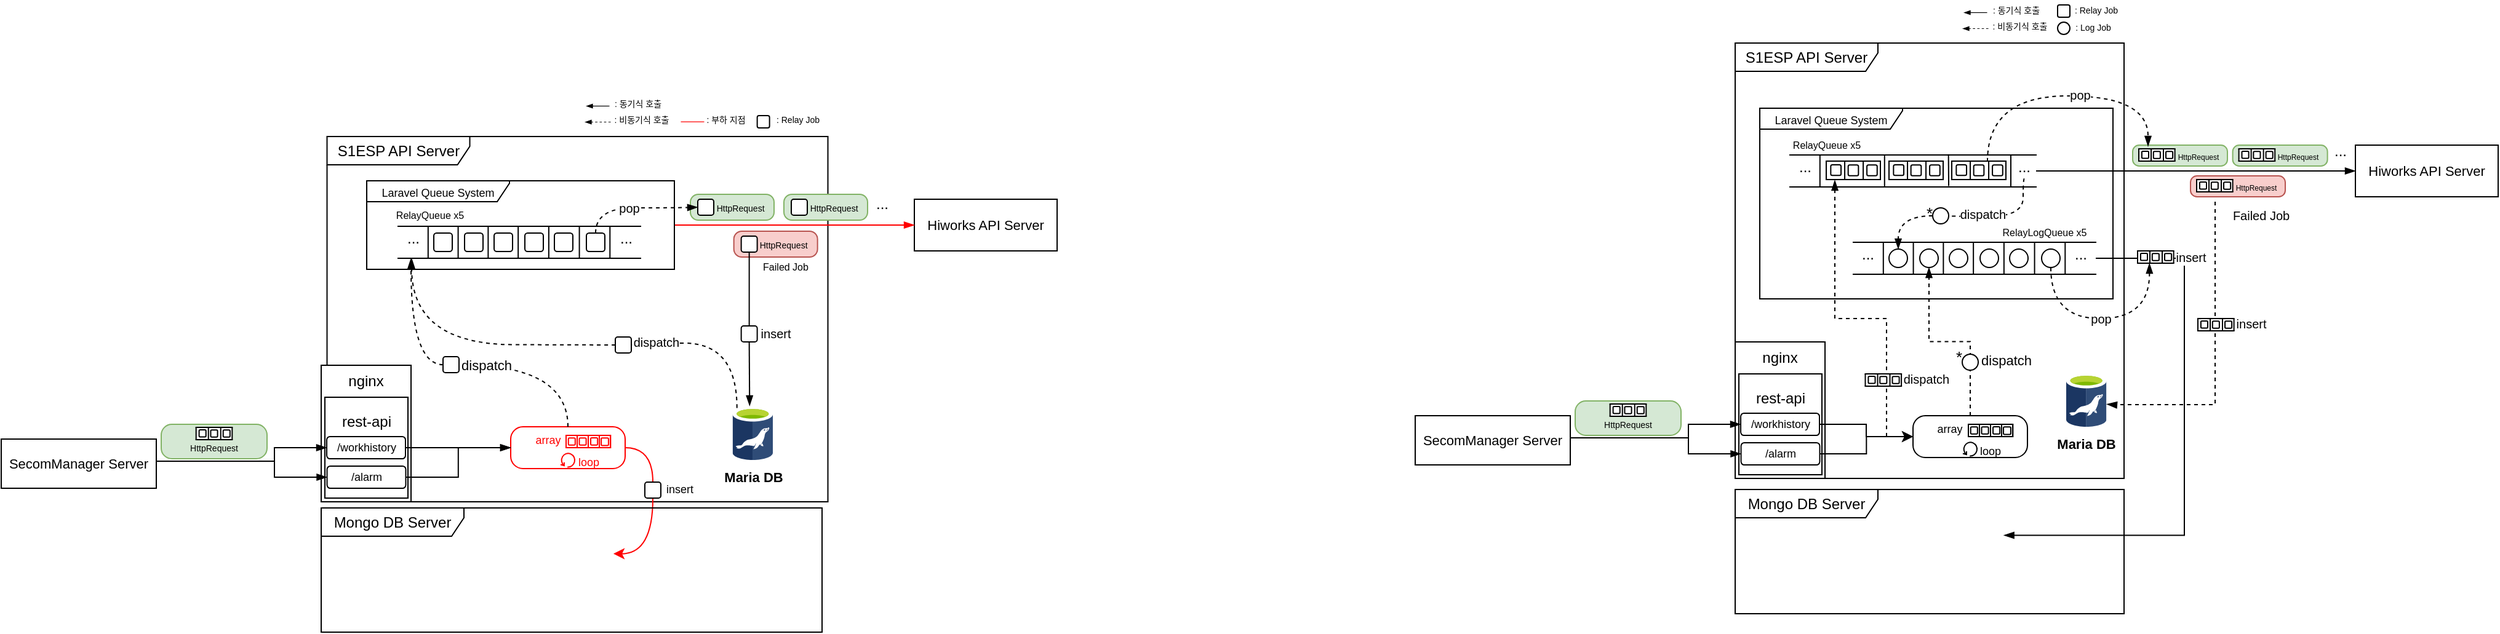 <mxfile version="24.0.4" type="github">
  <diagram name="페이지-1" id="lGosDp3T9TM7N0VhiUiF">
    <mxGraphModel dx="1304" dy="692" grid="0" gridSize="10" guides="1" tooltips="1" connect="1" arrows="1" fold="1" page="1" pageScale="1" pageWidth="1169" pageHeight="827" math="0" shadow="0">
      <root>
        <mxCell id="0" />
        <mxCell id="1" parent="0" />
        <UserObject label="S1ESP API Server" link="ay.in" id="Lqf84lOBojtRBltQ2In1-2">
          <mxCell style="shape=umlFrame;whiteSpace=wrap;html=1;pointerEvents=0;width=116;height=23;" parent="1" vertex="1">
            <mxGeometry x="400.75" y="269" width="407" height="297" as="geometry" />
          </mxCell>
        </UserObject>
        <mxCell id="Lqf84lOBojtRBltQ2In1-3" value="&lt;font style=&quot;font-size: 11px;&quot;&gt;SecomManager Server&lt;/font&gt;" style="html=1;whiteSpace=wrap;" parent="1" vertex="1">
          <mxGeometry x="136" y="515" width="126" height="40" as="geometry" />
        </mxCell>
        <mxCell id="Lqf84lOBojtRBltQ2In1-4" value="&lt;font style=&quot;font-size: 11px;&quot;&gt;Hiworks API Server&lt;/font&gt;" style="html=1;whiteSpace=wrap;" parent="1" vertex="1">
          <mxGeometry x="878" y="320" width="116" height="42" as="geometry" />
        </mxCell>
        <mxCell id="BP6PhcfmehH5XCsykjWn-3" value="&lt;div&gt;&lt;span style=&quot;background-color: initial;&quot;&gt;nginx&lt;/span&gt;&lt;/div&gt;&lt;div&gt;&lt;span style=&quot;background-color: initial;&quot;&gt;&lt;br&gt;&lt;/span&gt;&lt;/div&gt;&lt;div&gt;&lt;span style=&quot;background-color: initial;&quot;&gt;&lt;br&gt;&lt;/span&gt;&lt;/div&gt;&lt;div&gt;&lt;span style=&quot;background-color: initial;&quot;&gt;&lt;br&gt;&lt;/span&gt;&lt;/div&gt;&lt;div&gt;&lt;span style=&quot;background-color: initial;&quot;&gt;&lt;br&gt;&lt;/span&gt;&lt;/div&gt;&lt;div&gt;&lt;span style=&quot;background-color: initial;&quot;&gt;&lt;br&gt;&lt;/span&gt;&lt;/div&gt;&lt;div&gt;&lt;br&gt;&lt;/div&gt;" style="rounded=0;whiteSpace=wrap;html=1;" parent="1" vertex="1">
          <mxGeometry x="396" y="455" width="73" height="111" as="geometry" />
        </mxCell>
        <mxCell id="BP6PhcfmehH5XCsykjWn-5" value="&lt;div&gt;&lt;span style=&quot;background-color: initial;&quot;&gt;rest-api&lt;/span&gt;&lt;/div&gt;&lt;div&gt;&lt;span style=&quot;background-color: initial;&quot;&gt;&lt;br&gt;&lt;/span&gt;&lt;/div&gt;&lt;div&gt;&lt;span style=&quot;background-color: initial;&quot;&gt;&lt;br&gt;&lt;/span&gt;&lt;/div&gt;&lt;div&gt;&lt;span style=&quot;background-color: initial;&quot;&gt;&lt;br&gt;&lt;/span&gt;&lt;/div&gt;" style="rounded=0;whiteSpace=wrap;html=1;" parent="1" vertex="1">
          <mxGeometry x="399" y="481" width="67.5" height="82" as="geometry" />
        </mxCell>
        <mxCell id="BP6PhcfmehH5XCsykjWn-42" value="" style="group" parent="1" vertex="1" connectable="0">
          <mxGeometry x="458.5" y="342" width="197" height="26" as="geometry" />
        </mxCell>
        <mxCell id="BP6PhcfmehH5XCsykjWn-43" value="" style="shape=partialRectangle;whiteSpace=wrap;html=1;left=0;right=0;fillColor=none;" parent="BP6PhcfmehH5XCsykjWn-42" vertex="1">
          <mxGeometry width="97.579" height="26" as="geometry" />
        </mxCell>
        <mxCell id="BP6PhcfmehH5XCsykjWn-44" value="" style="endArrow=none;html=1;rounded=0;entryX=0.25;entryY=0;entryDx=0;entryDy=0;exitX=0.25;exitY=1;exitDx=0;exitDy=0;" parent="BP6PhcfmehH5XCsykjWn-42" source="BP6PhcfmehH5XCsykjWn-43" target="BP6PhcfmehH5XCsykjWn-43" edge="1">
          <mxGeometry width="50" height="50" relative="1" as="geometry">
            <mxPoint x="45.414" y="59.15" as="sourcePoint" />
            <mxPoint x="76.1" y="26.65" as="targetPoint" />
          </mxGeometry>
        </mxCell>
        <mxCell id="BP6PhcfmehH5XCsykjWn-45" value="" style="endArrow=none;html=1;rounded=0;entryX=0.5;entryY=0;entryDx=0;entryDy=0;exitX=0.5;exitY=1;exitDx=0;exitDy=0;" parent="BP6PhcfmehH5XCsykjWn-42" source="BP6PhcfmehH5XCsykjWn-43" target="BP6PhcfmehH5XCsykjWn-43" edge="1">
          <mxGeometry width="50" height="50" relative="1" as="geometry">
            <mxPoint x="48.483" y="32.5" as="sourcePoint" />
            <mxPoint x="48.483" y="-6.5" as="targetPoint" />
          </mxGeometry>
        </mxCell>
        <mxCell id="BP6PhcfmehH5XCsykjWn-46" value="" style="endArrow=none;html=1;rounded=0;entryX=0.75;entryY=0;entryDx=0;entryDy=0;exitX=0.75;exitY=1;exitDx=0;exitDy=0;" parent="BP6PhcfmehH5XCsykjWn-42" source="BP6PhcfmehH5XCsykjWn-43" target="BP6PhcfmehH5XCsykjWn-43" edge="1">
          <mxGeometry width="50" height="50" relative="1" as="geometry">
            <mxPoint x="54.62" y="39" as="sourcePoint" />
            <mxPoint x="54.62" as="targetPoint" />
          </mxGeometry>
        </mxCell>
        <mxCell id="BP6PhcfmehH5XCsykjWn-47" value="" style="shape=partialRectangle;whiteSpace=wrap;html=1;left=0;right=0;fillColor=none;" parent="BP6PhcfmehH5XCsykjWn-42" vertex="1">
          <mxGeometry x="97.579" width="99.421" height="26" as="geometry" />
        </mxCell>
        <mxCell id="BP6PhcfmehH5XCsykjWn-48" value="" style="endArrow=none;html=1;rounded=0;entryX=1;entryY=0;entryDx=0;entryDy=0;exitX=0;exitY=1;exitDx=0;exitDy=0;" parent="BP6PhcfmehH5XCsykjWn-42" source="BP6PhcfmehH5XCsykjWn-47" target="BP6PhcfmehH5XCsykjWn-43" edge="1">
          <mxGeometry width="50" height="50" relative="1" as="geometry">
            <mxPoint x="48.483" y="32.5" as="sourcePoint" />
            <mxPoint x="48.483" y="-6.5" as="targetPoint" />
          </mxGeometry>
        </mxCell>
        <mxCell id="BP6PhcfmehH5XCsykjWn-49" value="" style="endArrow=none;html=1;rounded=0;entryX=0.25;entryY=0;entryDx=0;entryDy=0;exitX=0.25;exitY=1;exitDx=0;exitDy=0;" parent="BP6PhcfmehH5XCsykjWn-42" source="BP6PhcfmehH5XCsykjWn-47" target="BP6PhcfmehH5XCsykjWn-47" edge="1">
          <mxGeometry width="50" height="50" relative="1" as="geometry">
            <mxPoint x="54.62" y="39" as="sourcePoint" />
            <mxPoint x="54.62" as="targetPoint" />
          </mxGeometry>
        </mxCell>
        <mxCell id="BP6PhcfmehH5XCsykjWn-50" value="" style="endArrow=none;html=1;rounded=0;entryX=0.5;entryY=0;entryDx=0;entryDy=0;exitX=0.5;exitY=1;exitDx=0;exitDy=0;" parent="BP6PhcfmehH5XCsykjWn-42" source="BP6PhcfmehH5XCsykjWn-47" target="BP6PhcfmehH5XCsykjWn-47" edge="1">
          <mxGeometry width="50" height="50" relative="1" as="geometry">
            <mxPoint x="60.757" y="45.5" as="sourcePoint" />
            <mxPoint x="60.757" y="6.5" as="targetPoint" />
          </mxGeometry>
        </mxCell>
        <mxCell id="BP6PhcfmehH5XCsykjWn-51" value="" style="endArrow=none;html=1;rounded=0;entryX=0.75;entryY=0;entryDx=0;entryDy=0;exitX=0.75;exitY=1;exitDx=0;exitDy=0;" parent="BP6PhcfmehH5XCsykjWn-42" source="BP6PhcfmehH5XCsykjWn-47" target="BP6PhcfmehH5XCsykjWn-47" edge="1">
          <mxGeometry width="50" height="50" relative="1" as="geometry">
            <mxPoint x="66.894" y="52" as="sourcePoint" />
            <mxPoint x="66.894" y="13" as="targetPoint" />
          </mxGeometry>
        </mxCell>
        <mxCell id="BP6PhcfmehH5XCsykjWn-52" value="" style="rounded=1;whiteSpace=wrap;html=1;" parent="BP6PhcfmehH5XCsykjWn-42" vertex="1">
          <mxGeometry x="78" y="5.5" width="15" height="15" as="geometry" />
        </mxCell>
        <mxCell id="BP6PhcfmehH5XCsykjWn-53" value="" style="rounded=1;whiteSpace=wrap;html=1;" parent="BP6PhcfmehH5XCsykjWn-42" vertex="1">
          <mxGeometry x="29" y="5.5" width="15" height="15" as="geometry" />
        </mxCell>
        <mxCell id="BP6PhcfmehH5XCsykjWn-54" value="" style="rounded=1;whiteSpace=wrap;html=1;" parent="BP6PhcfmehH5XCsykjWn-42" vertex="1">
          <mxGeometry x="54" y="5.5" width="15" height="15" as="geometry" />
        </mxCell>
        <mxCell id="BP6PhcfmehH5XCsykjWn-55" value="" style="rounded=1;whiteSpace=wrap;html=1;" parent="BP6PhcfmehH5XCsykjWn-42" vertex="1">
          <mxGeometry x="103" y="5.5" width="15" height="15" as="geometry" />
        </mxCell>
        <mxCell id="BP6PhcfmehH5XCsykjWn-56" value="" style="rounded=1;whiteSpace=wrap;html=1;" parent="BP6PhcfmehH5XCsykjWn-42" vertex="1">
          <mxGeometry x="127" y="5.5" width="15" height="15" as="geometry" />
        </mxCell>
        <mxCell id="BP6PhcfmehH5XCsykjWn-57" value="" style="rounded=1;whiteSpace=wrap;html=1;" parent="BP6PhcfmehH5XCsykjWn-42" vertex="1">
          <mxGeometry x="153" y="5.5" width="15" height="15" as="geometry" />
        </mxCell>
        <mxCell id="BP6PhcfmehH5XCsykjWn-58" value="..." style="text;html=1;align=center;verticalAlign=bottom;whiteSpace=wrap;rounded=0;" parent="BP6PhcfmehH5XCsykjWn-42" vertex="1">
          <mxGeometry x="6" y="6.75" width="12" height="12.5" as="geometry" />
        </mxCell>
        <mxCell id="BP6PhcfmehH5XCsykjWn-59" value="..." style="text;html=1;align=center;verticalAlign=bottom;whiteSpace=wrap;rounded=0;" parent="BP6PhcfmehH5XCsykjWn-42" vertex="1">
          <mxGeometry x="179" y="6.75" width="12" height="12.5" as="geometry" />
        </mxCell>
        <mxCell id="BP6PhcfmehH5XCsykjWn-128" style="edgeStyle=orthogonalEdgeStyle;rounded=0;orthogonalLoop=1;jettySize=auto;html=1;entryX=0;entryY=0.5;entryDx=0;entryDy=0;strokeColor=#ff0000;endArrow=blockThin;endFill=1;" parent="1" source="BP6PhcfmehH5XCsykjWn-80" target="Lqf84lOBojtRBltQ2In1-4" edge="1">
          <mxGeometry relative="1" as="geometry" />
        </mxCell>
        <mxCell id="BP6PhcfmehH5XCsykjWn-80" value="&lt;font style=&quot;font-size: 9px;&quot;&gt;Laravel Queue System&lt;/font&gt;" style="shape=umlFrame;whiteSpace=wrap;html=1;pointerEvents=0;width=116;height=17;" parent="1" vertex="1">
          <mxGeometry x="433" y="305" width="250" height="72" as="geometry" />
        </mxCell>
        <mxCell id="BP6PhcfmehH5XCsykjWn-103" value="/workhistory" style="rounded=1;whiteSpace=wrap;html=1;fontSize=9;" parent="1" vertex="1">
          <mxGeometry x="400.5" y="513" width="64" height="18" as="geometry" />
        </mxCell>
        <mxCell id="BP6PhcfmehH5XCsykjWn-104" value="/alarm" style="rounded=1;whiteSpace=wrap;html=1;fontSize=9;" parent="1" vertex="1">
          <mxGeometry x="400.75" y="537" width="64" height="18" as="geometry" />
        </mxCell>
        <mxCell id="BP6PhcfmehH5XCsykjWn-110" value="" style="points=[[0.25,0,0],[0.5,0,0],[0.75,0,0],[1,0.25,0],[1,0.5,0],[1,0.75,0],[0.75,1,0],[0.5,1,0],[0.25,1,0],[0,0.75,0],[0,0.5,0],[0,0.25,0]];shape=mxgraph.bpmn.task;whiteSpace=wrap;rectStyle=rounded;size=10;html=1;container=1;expand=0;collapsible=0;taskMarker=abstract;isLoopStandard=1;strokeColor=#ff0000;" parent="1" vertex="1">
          <mxGeometry x="550" y="505" width="93" height="34" as="geometry" />
        </mxCell>
        <mxCell id="BP6PhcfmehH5XCsykjWn-107" value="&lt;font style=&quot;font-size: 9px;&quot;&gt;array&lt;/font&gt;" style="text;html=1;align=center;verticalAlign=middle;whiteSpace=wrap;rounded=0;fontColor=#FF0000;" parent="BP6PhcfmehH5XCsykjWn-110" vertex="1">
          <mxGeometry x="13.955" y="6.004" width="32.55" height="7.907" as="geometry" />
        </mxCell>
        <mxCell id="BP6PhcfmehH5XCsykjWn-119" value="&lt;font style=&quot;font-size: 9px;&quot;&gt;loop&lt;/font&gt;" style="text;html=1;align=center;verticalAlign=middle;whiteSpace=wrap;rounded=0;fontColor=#FF0000;" parent="BP6PhcfmehH5XCsykjWn-110" vertex="1">
          <mxGeometry x="46.5" y="23.958" width="32.55" height="7.907" as="geometry" />
        </mxCell>
        <mxCell id="BP6PhcfmehH5XCsykjWn-114" style="edgeStyle=orthogonalEdgeStyle;rounded=0;orthogonalLoop=1;jettySize=auto;html=1;entryX=0;entryY=0.5;entryDx=0;entryDy=0;entryPerimeter=0;endArrow=blockThin;endFill=1;" parent="1" source="BP6PhcfmehH5XCsykjWn-104" target="BP6PhcfmehH5XCsykjWn-110" edge="1">
          <mxGeometry relative="1" as="geometry" />
        </mxCell>
        <mxCell id="BP6PhcfmehH5XCsykjWn-122" value="&lt;font style=&quot;font-size: 7px;&quot;&gt;&amp;nbsp; &amp;nbsp; &amp;nbsp; &amp;nbsp;HttpRequest&lt;/font&gt;" style="rounded=1;whiteSpace=wrap;html=1;arcSize=31;fontSize=8;fillColor=#d5e8d4;strokeColor=#82b366;" parent="1" vertex="1">
          <mxGeometry x="696" y="316" width="68" height="21" as="geometry" />
        </mxCell>
        <mxCell id="BP6PhcfmehH5XCsykjWn-124" style="edgeStyle=orthogonalEdgeStyle;rounded=0;orthogonalLoop=1;jettySize=auto;html=1;entryX=0;entryY=0.5;entryDx=0;entryDy=0;curved=1;exitX=0.5;exitY=0;exitDx=0;exitDy=0;endArrow=blockThin;endFill=1;dashed=1;" parent="1" source="BP6PhcfmehH5XCsykjWn-57" target="BP6PhcfmehH5XCsykjWn-126" edge="1">
          <mxGeometry relative="1" as="geometry">
            <Array as="points">
              <mxPoint x="619" y="327" />
              <mxPoint x="682" y="327" />
            </Array>
          </mxGeometry>
        </mxCell>
        <mxCell id="BP6PhcfmehH5XCsykjWn-184" value="pop" style="edgeLabel;html=1;align=center;verticalAlign=middle;resizable=0;points=[];fontSize=10;" parent="BP6PhcfmehH5XCsykjWn-124" vertex="1" connectable="0">
          <mxGeometry x="-0.091" relative="1" as="geometry">
            <mxPoint as="offset" />
          </mxGeometry>
        </mxCell>
        <mxCell id="BP6PhcfmehH5XCsykjWn-126" value="" style="rounded=1;whiteSpace=wrap;html=1;" parent="1" vertex="1">
          <mxGeometry x="702" y="320" width="13" height="13" as="geometry" />
        </mxCell>
        <mxCell id="BP6PhcfmehH5XCsykjWn-137" value="&lt;font style=&quot;font-size: 7px;&quot;&gt;&amp;nbsp; &amp;nbsp; &amp;nbsp; &amp;nbsp;HttpRequest&lt;/font&gt;" style="rounded=1;whiteSpace=wrap;html=1;arcSize=31;fontSize=8;fillColor=#d5e8d4;strokeColor=#82b366;" parent="1" vertex="1">
          <mxGeometry x="772" y="316" width="68" height="21" as="geometry" />
        </mxCell>
        <mxCell id="BP6PhcfmehH5XCsykjWn-138" value="" style="rounded=1;whiteSpace=wrap;html=1;" parent="1" vertex="1">
          <mxGeometry x="778" y="320" width="13" height="13" as="geometry" />
        </mxCell>
        <mxCell id="BP6PhcfmehH5XCsykjWn-139" value="..." style="text;html=1;align=center;verticalAlign=bottom;whiteSpace=wrap;rounded=0;" parent="1" vertex="1">
          <mxGeometry x="846" y="320.5" width="12" height="12.5" as="geometry" />
        </mxCell>
        <mxCell id="BP6PhcfmehH5XCsykjWn-140" style="edgeStyle=orthogonalEdgeStyle;rounded=0;orthogonalLoop=1;jettySize=auto;html=1;entryX=0.117;entryY=0.991;entryDx=0;entryDy=0;dashed=1;curved=1;endArrow=blockThin;endFill=1;entryPerimeter=0;" parent="1" source="BP6PhcfmehH5XCsykjWn-167" target="BP6PhcfmehH5XCsykjWn-43" edge="1">
          <mxGeometry relative="1" as="geometry">
            <Array as="points">
              <mxPoint x="469" y="455" />
              <mxPoint x="469" y="368" />
              <mxPoint x="470" y="368" />
            </Array>
            <mxPoint x="488.5" y="353.75" as="targetPoint" />
          </mxGeometry>
        </mxCell>
        <mxCell id="BP6PhcfmehH5XCsykjWn-175" style="edgeStyle=orthogonalEdgeStyle;rounded=0;orthogonalLoop=1;jettySize=auto;html=1;entryX=1;entryY=0.5;entryDx=0;entryDy=0;curved=1;dashed=1;exitX=0.108;exitY=0.017;exitDx=0;exitDy=0;exitPerimeter=0;endArrow=none;endFill=0;" parent="1" source="BP6PhcfmehH5XCsykjWn-142" target="BP6PhcfmehH5XCsykjWn-172" edge="1">
          <mxGeometry relative="1" as="geometry">
            <Array as="points">
              <mxPoint x="734" y="437" />
              <mxPoint x="648" y="437" />
            </Array>
          </mxGeometry>
        </mxCell>
        <mxCell id="BP6PhcfmehH5XCsykjWn-176" value="dispatch" style="edgeLabel;html=1;align=center;verticalAlign=middle;resizable=0;points=[];fontSize=10;" parent="BP6PhcfmehH5XCsykjWn-175" vertex="1" connectable="0">
          <mxGeometry x="0.889" y="-1" relative="1" as="geometry">
            <mxPoint x="14" as="offset" />
          </mxGeometry>
        </mxCell>
        <mxCell id="BP6PhcfmehH5XCsykjWn-142" value="&lt;b&gt;&lt;font style=&quot;font-size: 11px;&quot;&gt;Maria DB&lt;/font&gt;&lt;/b&gt;" style="image;sketch=0;aspect=fixed;html=1;points=[];align=center;fontSize=12;image=img/lib/mscae/aspect=fixed;html=1;perimeter=none;align=center;shadow=0;dashed=0;fontSize=12;image=img/lib/mscae/Azure_Database_for_MariaDB_servers.svg;" parent="1" vertex="1">
          <mxGeometry x="730.32" y="489" width="32.68" height="43" as="geometry" />
        </mxCell>
        <mxCell id="BP6PhcfmehH5XCsykjWn-143" style="rounded=0;orthogonalLoop=1;jettySize=auto;html=1;entryX=0.423;entryY=-0.023;entryDx=0;entryDy=0;entryPerimeter=0;exitX=0.5;exitY=1;exitDx=0;exitDy=0;endArrow=blockThin;endFill=1;" parent="1" source="BP6PhcfmehH5XCsykjWn-177" target="BP6PhcfmehH5XCsykjWn-142" edge="1">
          <mxGeometry relative="1" as="geometry">
            <mxPoint x="752" y="341" as="sourcePoint" />
          </mxGeometry>
        </mxCell>
        <mxCell id="BP6PhcfmehH5XCsykjWn-145" value="&lt;font style=&quot;font-size: 7px;&quot;&gt;&amp;nbsp; &amp;nbsp; &amp;nbsp; &amp;nbsp;HttpRequest&lt;/font&gt;" style="rounded=1;whiteSpace=wrap;html=1;arcSize=31;fontSize=8;fillColor=#f8cecc;strokeColor=#b85450;" parent="1" vertex="1">
          <mxGeometry x="731.32" y="346" width="68" height="21" as="geometry" />
        </mxCell>
        <mxCell id="BP6PhcfmehH5XCsykjWn-146" value="" style="rounded=1;whiteSpace=wrap;html=1;" parent="1" vertex="1">
          <mxGeometry x="737.32" y="350" width="13" height="13" as="geometry" />
        </mxCell>
        <mxCell id="BP6PhcfmehH5XCsykjWn-151" style="edgeStyle=orthogonalEdgeStyle;rounded=0;orthogonalLoop=1;jettySize=auto;html=1;entryX=0.113;entryY=1.004;entryDx=0;entryDy=0;dashed=1;curved=1;exitX=0;exitY=0.5;exitDx=0;exitDy=0;endArrow=blockThin;endFill=1;entryPerimeter=0;" parent="1" source="BP6PhcfmehH5XCsykjWn-172" target="BP6PhcfmehH5XCsykjWn-43" edge="1">
          <mxGeometry relative="1" as="geometry">
            <mxPoint x="705" y="496" as="sourcePoint" />
            <mxPoint x="496" y="391.5" as="targetPoint" />
            <Array as="points">
              <mxPoint x="636" y="439" />
              <mxPoint x="470" y="438" />
            </Array>
          </mxGeometry>
        </mxCell>
        <mxCell id="BP6PhcfmehH5XCsykjWn-153" style="edgeStyle=orthogonalEdgeStyle;rounded=0;orthogonalLoop=1;jettySize=auto;html=1;entryX=0;entryY=0.5;entryDx=0;entryDy=0;entryPerimeter=0;endArrow=blockThin;endFill=1;" parent="1" source="BP6PhcfmehH5XCsykjWn-103" target="BP6PhcfmehH5XCsykjWn-110" edge="1">
          <mxGeometry relative="1" as="geometry" />
        </mxCell>
        <mxCell id="BP6PhcfmehH5XCsykjWn-163" value="" style="edgeStyle=orthogonalEdgeStyle;rounded=0;orthogonalLoop=1;jettySize=auto;html=1;endArrow=none;endFill=0;strokeColor=#FF0000;entryX=0.5;entryY=0;entryDx=0;entryDy=0;exitX=1;exitY=0.5;exitDx=0;exitDy=0;exitPerimeter=0;curved=1;" parent="1" source="BP6PhcfmehH5XCsykjWn-110" target="BP6PhcfmehH5XCsykjWn-160" edge="1">
          <mxGeometry relative="1" as="geometry">
            <mxPoint x="609.0" y="522" as="sourcePoint" />
            <mxPoint x="718" y="582" as="targetPoint" />
          </mxGeometry>
        </mxCell>
        <mxCell id="shImFHVS_Xn59WfX4RjC-522" value="insert" style="edgeLabel;html=1;align=center;verticalAlign=middle;resizable=0;points=[];fontSize=9;" vertex="1" connectable="0" parent="BP6PhcfmehH5XCsykjWn-163">
          <mxGeometry x="0.45" y="-3" relative="1" as="geometry">
            <mxPoint x="24" y="20" as="offset" />
          </mxGeometry>
        </mxCell>
        <mxCell id="shImFHVS_Xn59WfX4RjC-521" style="rounded=0;orthogonalLoop=1;jettySize=auto;html=1;entryX=1;entryY=0.25;entryDx=0;entryDy=0;exitX=0.5;exitY=1;exitDx=0;exitDy=0;edgeStyle=orthogonalEdgeStyle;curved=1;strokeColor=#FF0000;" edge="1" parent="1" source="BP6PhcfmehH5XCsykjWn-160" target="shImFHVS_Xn59WfX4RjC-518">
          <mxGeometry relative="1" as="geometry" />
        </mxCell>
        <mxCell id="BP6PhcfmehH5XCsykjWn-160" value="" style="rounded=1;whiteSpace=wrap;html=1;" parent="1" vertex="1">
          <mxGeometry x="659" y="550" width="13" height="13" as="geometry" />
        </mxCell>
        <mxCell id="BP6PhcfmehH5XCsykjWn-169" value="" style="edgeStyle=orthogonalEdgeStyle;rounded=0;orthogonalLoop=1;jettySize=auto;html=1;dashed=1;curved=1;endArrow=none;endFill=0;entryX=1;entryY=0.5;entryDx=0;entryDy=0;exitX=0.5;exitY=0;exitDx=0;exitDy=0;exitPerimeter=0;" parent="1" source="BP6PhcfmehH5XCsykjWn-110" target="BP6PhcfmehH5XCsykjWn-167" edge="1">
          <mxGeometry relative="1" as="geometry">
            <mxPoint x="695" y="478" as="sourcePoint" />
            <mxPoint x="489" y="354" as="targetPoint" />
            <Array as="points">
              <mxPoint x="596" y="455" />
            </Array>
          </mxGeometry>
        </mxCell>
        <mxCell id="BP6PhcfmehH5XCsykjWn-171" value="dispatch" style="edgeLabel;html=1;align=center;verticalAlign=middle;resizable=0;points=[];" parent="BP6PhcfmehH5XCsykjWn-169" vertex="1" connectable="0">
          <mxGeometry x="0.857" relative="1" as="geometry">
            <mxPoint x="12" as="offset" />
          </mxGeometry>
        </mxCell>
        <mxCell id="BP6PhcfmehH5XCsykjWn-167" value="" style="rounded=1;whiteSpace=wrap;html=1;" parent="1" vertex="1">
          <mxGeometry x="495" y="448" width="13" height="13" as="geometry" />
        </mxCell>
        <mxCell id="BP6PhcfmehH5XCsykjWn-172" value="" style="rounded=1;whiteSpace=wrap;html=1;" parent="1" vertex="1">
          <mxGeometry x="635" y="432" width="13" height="13" as="geometry" />
        </mxCell>
        <mxCell id="BP6PhcfmehH5XCsykjWn-178" value="" style="rounded=0;orthogonalLoop=1;jettySize=auto;html=1;exitX=0.5;exitY=1;exitDx=0;exitDy=0;endArrow=none;endFill=0;entryX=0.5;entryY=0;entryDx=0;entryDy=0;" parent="1" source="BP6PhcfmehH5XCsykjWn-146" target="BP6PhcfmehH5XCsykjWn-177" edge="1">
          <mxGeometry relative="1" as="geometry">
            <mxPoint x="743" y="363" as="sourcePoint" />
            <mxPoint x="743" y="427" as="targetPoint" />
          </mxGeometry>
        </mxCell>
        <mxCell id="BP6PhcfmehH5XCsykjWn-179" value="Failed Job" style="edgeLabel;html=1;align=center;verticalAlign=middle;resizable=0;points=[];fontSize=8;" parent="BP6PhcfmehH5XCsykjWn-178" vertex="1" connectable="0">
          <mxGeometry x="-0.271" relative="1" as="geometry">
            <mxPoint x="29" y="-10" as="offset" />
          </mxGeometry>
        </mxCell>
        <mxCell id="BP6PhcfmehH5XCsykjWn-181" value="insert" style="edgeLabel;html=1;align=center;verticalAlign=middle;resizable=0;points=[];fontSize=10;" parent="BP6PhcfmehH5XCsykjWn-178" vertex="1" connectable="0">
          <mxGeometry x="0.461" relative="1" as="geometry">
            <mxPoint x="21" y="22" as="offset" />
          </mxGeometry>
        </mxCell>
        <mxCell id="BP6PhcfmehH5XCsykjWn-177" value="" style="rounded=1;whiteSpace=wrap;html=1;" parent="1" vertex="1">
          <mxGeometry x="737.32" y="423" width="13" height="13" as="geometry" />
        </mxCell>
        <mxCell id="BP6PhcfmehH5XCsykjWn-209" value="" style="group" parent="1" vertex="1" connectable="0">
          <mxGeometry x="266" y="503" width="86" height="28" as="geometry" />
        </mxCell>
        <mxCell id="BP6PhcfmehH5XCsykjWn-206" value="&lt;div&gt;&lt;span style=&quot;font-size: 7px; background-color: initial;&quot;&gt;&lt;br&gt;&lt;/span&gt;&lt;/div&gt;&lt;div&gt;&lt;span style=&quot;font-size: 7px; background-color: initial;&quot;&gt;HttpRequest&lt;/span&gt;&lt;br&gt;&lt;/div&gt;" style="rounded=1;whiteSpace=wrap;html=1;arcSize=31;fontSize=8;fillColor=#d5e8d4;strokeColor=#82b366;" parent="BP6PhcfmehH5XCsykjWn-209" vertex="1">
          <mxGeometry width="86" height="28" as="geometry" />
        </mxCell>
        <mxCell id="shImFHVS_Xn59WfX4RjC-426" value="" style="group" vertex="1" connectable="0" parent="BP6PhcfmehH5XCsykjWn-209">
          <mxGeometry x="28.35" y="2.5" width="29.3" height="10" as="geometry" />
        </mxCell>
        <mxCell id="BP6PhcfmehH5XCsykjWn-186" value="" style="shape=partialRectangle;whiteSpace=wrap;html=1;left=0;right=0;fillColor=#FFFFFF;labelBackgroundColor=default;container=0;" parent="shImFHVS_Xn59WfX4RjC-426" vertex="1">
          <mxGeometry width="29.3" height="10" as="geometry" />
        </mxCell>
        <mxCell id="BP6PhcfmehH5XCsykjWn-187" value="" style="endArrow=none;html=1;rounded=0;entryX=0.25;entryY=0;entryDx=0;entryDy=0;exitX=0.25;exitY=1;exitDx=0;exitDy=0;labelBackgroundColor=default;" parent="shImFHVS_Xn59WfX4RjC-426" edge="1">
          <mxGeometry width="50" height="50" relative="1" as="geometry">
            <mxPoint x="10.005" y="10" as="sourcePoint" />
            <mxPoint x="10.005" as="targetPoint" />
          </mxGeometry>
        </mxCell>
        <mxCell id="BP6PhcfmehH5XCsykjWn-188" value="" style="endArrow=none;html=1;rounded=0;entryX=0.5;entryY=0;entryDx=0;entryDy=0;exitX=0.5;exitY=1;exitDx=0;exitDy=0;labelBackgroundColor=default;" parent="shImFHVS_Xn59WfX4RjC-426" edge="1">
          <mxGeometry width="50" height="50" relative="1" as="geometry">
            <mxPoint x="20" y="10" as="sourcePoint" />
            <mxPoint x="20" as="targetPoint" />
          </mxGeometry>
        </mxCell>
        <mxCell id="BP6PhcfmehH5XCsykjWn-191" value="" style="endArrow=none;html=1;rounded=0;entryX=1;entryY=0;entryDx=0;entryDy=0;exitX=0;exitY=1;exitDx=0;exitDy=0;labelBackgroundColor=default;" parent="shImFHVS_Xn59WfX4RjC-426" target="BP6PhcfmehH5XCsykjWn-186" edge="1">
          <mxGeometry width="50" height="50" relative="1" as="geometry">
            <mxPoint x="29.3" y="10" as="sourcePoint" />
            <mxPoint x="11.266" y="-2.5" as="targetPoint" />
          </mxGeometry>
        </mxCell>
        <mxCell id="BP6PhcfmehH5XCsykjWn-196" value="" style="rounded=1;whiteSpace=wrap;html=1;labelBackgroundColor=default;fillColor=default;container=0;" parent="shImFHVS_Xn59WfX4RjC-426" vertex="1">
          <mxGeometry x="2.446" y="1.995" width="5.558" height="5.769" as="geometry" />
        </mxCell>
        <mxCell id="BP6PhcfmehH5XCsykjWn-197" value="" style="rounded=1;whiteSpace=wrap;html=1;labelBackgroundColor=default;fillColor=default;container=0;" parent="shImFHVS_Xn59WfX4RjC-426" vertex="1">
          <mxGeometry x="22.0" y="2.115" width="5.558" height="5.769" as="geometry" />
        </mxCell>
        <mxCell id="BP6PhcfmehH5XCsykjWn-201" value="" style="endArrow=none;html=1;rounded=0;entryX=0;entryY=0;entryDx=0;entryDy=0;exitX=0;exitY=1;exitDx=0;exitDy=0;labelBackgroundColor=default;" parent="shImFHVS_Xn59WfX4RjC-426" source="BP6PhcfmehH5XCsykjWn-186" target="BP6PhcfmehH5XCsykjWn-186" edge="1">
          <mxGeometry width="50" height="50" relative="1" as="geometry">
            <mxPoint x="5.899" y="13.846" as="sourcePoint" />
            <mxPoint x="5.899" y="3.846" as="targetPoint" />
          </mxGeometry>
        </mxCell>
        <mxCell id="BP6PhcfmehH5XCsykjWn-203" value="" style="rounded=1;whiteSpace=wrap;html=1;labelBackgroundColor=default;fillColor=default;container=0;" parent="shImFHVS_Xn59WfX4RjC-426" vertex="1">
          <mxGeometry x="11.873" y="2.115" width="5.558" height="5.769" as="geometry" />
        </mxCell>
        <mxCell id="BP6PhcfmehH5XCsykjWn-40" style="edgeStyle=orthogonalEdgeStyle;rounded=0;orthogonalLoop=1;jettySize=auto;html=1;entryX=0;entryY=0.5;entryDx=0;entryDy=0;endArrow=blockThin;endFill=1;" parent="1" source="Lqf84lOBojtRBltQ2In1-3" target="BP6PhcfmehH5XCsykjWn-104" edge="1">
          <mxGeometry relative="1" as="geometry">
            <mxPoint x="290" y="524" as="targetPoint" />
            <Array as="points">
              <mxPoint x="358" y="533" />
              <mxPoint x="358" y="546" />
            </Array>
          </mxGeometry>
        </mxCell>
        <mxCell id="BP6PhcfmehH5XCsykjWn-208" style="edgeStyle=orthogonalEdgeStyle;rounded=0;orthogonalLoop=1;jettySize=auto;html=1;endArrow=blockThin;endFill=1;" parent="1" source="Lqf84lOBojtRBltQ2In1-3" target="BP6PhcfmehH5XCsykjWn-103" edge="1">
          <mxGeometry relative="1" as="geometry">
            <Array as="points">
              <mxPoint x="358" y="533" />
              <mxPoint x="358" y="522" />
            </Array>
          </mxGeometry>
        </mxCell>
        <UserObject label="S1ESP API Server" link="ay.in" id="shImFHVS_Xn59WfX4RjC-147">
          <mxCell style="shape=umlFrame;whiteSpace=wrap;html=1;pointerEvents=0;width=116;height=23;" vertex="1" parent="1">
            <mxGeometry x="1545" y="193" width="316" height="354" as="geometry" />
          </mxCell>
        </UserObject>
        <mxCell id="shImFHVS_Xn59WfX4RjC-148" value="&lt;font style=&quot;font-size: 11px;&quot;&gt;SecomManager Server&lt;/font&gt;" style="html=1;whiteSpace=wrap;" vertex="1" parent="1">
          <mxGeometry x="1285" y="496" width="126" height="40" as="geometry" />
        </mxCell>
        <mxCell id="shImFHVS_Xn59WfX4RjC-149" value="&lt;font style=&quot;font-size: 11px;&quot;&gt;Hiworks API Server&lt;/font&gt;" style="html=1;whiteSpace=wrap;" vertex="1" parent="1">
          <mxGeometry x="2049" y="276" width="116" height="42" as="geometry" />
        </mxCell>
        <mxCell id="shImFHVS_Xn59WfX4RjC-150" value="" style="shape=image;verticalLabelPosition=bottom;labelBackgroundColor=default;verticalAlign=top;aspect=fixed;imageAspect=0;image=https://www.opc-router.de/wp-content/uploads/2021/03/mongodb_thumbnail.png;" vertex="1" parent="1">
          <mxGeometry x="1715" y="577" width="48.33" height="65" as="geometry" />
        </mxCell>
        <mxCell id="shImFHVS_Xn59WfX4RjC-169" value="&lt;div&gt;&lt;span style=&quot;background-color: initial;&quot;&gt;nginx&lt;/span&gt;&lt;/div&gt;&lt;div&gt;&lt;span style=&quot;background-color: initial;&quot;&gt;&lt;br&gt;&lt;/span&gt;&lt;/div&gt;&lt;div&gt;&lt;span style=&quot;background-color: initial;&quot;&gt;&lt;br&gt;&lt;/span&gt;&lt;/div&gt;&lt;div&gt;&lt;span style=&quot;background-color: initial;&quot;&gt;&lt;br&gt;&lt;/span&gt;&lt;/div&gt;&lt;div&gt;&lt;span style=&quot;background-color: initial;&quot;&gt;&lt;br&gt;&lt;/span&gt;&lt;/div&gt;&lt;div&gt;&lt;span style=&quot;background-color: initial;&quot;&gt;&lt;br&gt;&lt;/span&gt;&lt;/div&gt;&lt;div&gt;&lt;br&gt;&lt;/div&gt;" style="rounded=0;whiteSpace=wrap;html=1;" vertex="1" parent="1">
          <mxGeometry x="1545" y="436" width="73" height="111" as="geometry" />
        </mxCell>
        <mxCell id="shImFHVS_Xn59WfX4RjC-170" value="&lt;div&gt;&lt;span style=&quot;background-color: initial;&quot;&gt;rest-api&lt;/span&gt;&lt;/div&gt;&lt;div&gt;&lt;span style=&quot;background-color: initial;&quot;&gt;&lt;br&gt;&lt;/span&gt;&lt;/div&gt;&lt;div&gt;&lt;span style=&quot;background-color: initial;&quot;&gt;&lt;br&gt;&lt;/span&gt;&lt;/div&gt;&lt;div&gt;&lt;span style=&quot;background-color: initial;&quot;&gt;&lt;br&gt;&lt;/span&gt;&lt;/div&gt;" style="rounded=0;whiteSpace=wrap;html=1;" vertex="1" parent="1">
          <mxGeometry x="1548" y="462" width="67.5" height="82" as="geometry" />
        </mxCell>
        <mxCell id="shImFHVS_Xn59WfX4RjC-171" value="" style="group;fillColor=default;" vertex="1" connectable="0" parent="1">
          <mxGeometry x="1589.5" y="284" width="200" height="26" as="geometry" />
        </mxCell>
        <mxCell id="shImFHVS_Xn59WfX4RjC-172" value="" style="shape=partialRectangle;whiteSpace=wrap;html=1;left=0;right=0;fillColor=none;" vertex="1" parent="shImFHVS_Xn59WfX4RjC-171">
          <mxGeometry width="97.579" height="26" as="geometry" />
        </mxCell>
        <mxCell id="shImFHVS_Xn59WfX4RjC-173" value="" style="endArrow=none;html=1;rounded=0;entryX=0.25;entryY=0;entryDx=0;entryDy=0;exitX=0.25;exitY=1;exitDx=0;exitDy=0;" edge="1" parent="shImFHVS_Xn59WfX4RjC-171" source="shImFHVS_Xn59WfX4RjC-172" target="shImFHVS_Xn59WfX4RjC-172">
          <mxGeometry width="50" height="50" relative="1" as="geometry">
            <mxPoint x="45.414" y="59.15" as="sourcePoint" />
            <mxPoint x="76.1" y="26.65" as="targetPoint" />
          </mxGeometry>
        </mxCell>
        <mxCell id="shImFHVS_Xn59WfX4RjC-176" value="" style="shape=partialRectangle;whiteSpace=wrap;html=1;left=0;right=0;fillColor=none;" vertex="1" parent="shImFHVS_Xn59WfX4RjC-171">
          <mxGeometry x="97.58" width="102.42" height="26" as="geometry" />
        </mxCell>
        <mxCell id="shImFHVS_Xn59WfX4RjC-177" value="" style="endArrow=none;html=1;rounded=0;entryX=0.788;entryY=0.021;entryDx=0;entryDy=0;exitX=0.788;exitY=1.019;exitDx=0;exitDy=0;entryPerimeter=0;exitPerimeter=0;" edge="1" parent="shImFHVS_Xn59WfX4RjC-171" source="shImFHVS_Xn59WfX4RjC-172" target="shImFHVS_Xn59WfX4RjC-172">
          <mxGeometry width="50" height="50" relative="1" as="geometry">
            <mxPoint x="48.483" y="32.5" as="sourcePoint" />
            <mxPoint x="48.483" y="-6.5" as="targetPoint" />
          </mxGeometry>
        </mxCell>
        <mxCell id="shImFHVS_Xn59WfX4RjC-178" value="" style="endArrow=none;html=1;rounded=0;entryX=0.305;entryY=0.013;entryDx=0;entryDy=0;exitX=0.307;exitY=1.01;exitDx=0;exitDy=0;entryPerimeter=0;exitPerimeter=0;" edge="1" parent="shImFHVS_Xn59WfX4RjC-171">
          <mxGeometry width="50" height="50" relative="1" as="geometry">
            <mxPoint x="129.023" y="25.26" as="sourcePoint" />
            <mxPoint x="128.818" y="-0.662" as="targetPoint" />
          </mxGeometry>
        </mxCell>
        <mxCell id="shImFHVS_Xn59WfX4RjC-180" value="" style="endArrow=none;html=1;rounded=0;" edge="1" parent="shImFHVS_Xn59WfX4RjC-171">
          <mxGeometry width="50" height="50" relative="1" as="geometry">
            <mxPoint x="179.5" y="26" as="sourcePoint" />
            <mxPoint x="179.5" as="targetPoint" />
          </mxGeometry>
        </mxCell>
        <mxCell id="shImFHVS_Xn59WfX4RjC-187" value="..." style="text;html=1;align=center;verticalAlign=bottom;whiteSpace=wrap;rounded=0;" vertex="1" parent="shImFHVS_Xn59WfX4RjC-171">
          <mxGeometry x="6" y="6.75" width="12" height="12.5" as="geometry" />
        </mxCell>
        <mxCell id="shImFHVS_Xn59WfX4RjC-188" value="..." style="text;html=1;align=center;verticalAlign=bottom;whiteSpace=wrap;rounded=0;" vertex="1" parent="shImFHVS_Xn59WfX4RjC-171">
          <mxGeometry x="184.5" y="6.75" width="12" height="12.5" as="geometry" />
        </mxCell>
        <mxCell id="shImFHVS_Xn59WfX4RjC-189" style="edgeStyle=orthogonalEdgeStyle;rounded=0;orthogonalLoop=1;jettySize=auto;html=1;entryX=0;entryY=0.5;entryDx=0;entryDy=0;strokeColor=#000000;endArrow=blockThin;endFill=1;exitX=1;exitY=0.5;exitDx=0;exitDy=0;" edge="1" parent="1" source="shImFHVS_Xn59WfX4RjC-176" target="shImFHVS_Xn59WfX4RjC-149">
          <mxGeometry relative="1" as="geometry" />
        </mxCell>
        <mxCell id="shImFHVS_Xn59WfX4RjC-190" value="&lt;font style=&quot;font-size: 9px;&quot;&gt;Laravel Queue System&lt;/font&gt;" style="shape=umlFrame;whiteSpace=wrap;html=1;pointerEvents=0;width=116;height=17;" vertex="1" parent="1">
          <mxGeometry x="1565" y="246" width="287" height="155" as="geometry" />
        </mxCell>
        <mxCell id="shImFHVS_Xn59WfX4RjC-191" value="" style="group" vertex="1" connectable="0" parent="1">
          <mxGeometry x="1641" y="355" width="197" height="26" as="geometry" />
        </mxCell>
        <mxCell id="shImFHVS_Xn59WfX4RjC-192" value="" style="shape=partialRectangle;whiteSpace=wrap;html=1;left=0;right=0;fillColor=none;" vertex="1" parent="shImFHVS_Xn59WfX4RjC-191">
          <mxGeometry width="97.579" height="26" as="geometry" />
        </mxCell>
        <mxCell id="shImFHVS_Xn59WfX4RjC-193" value="" style="endArrow=none;html=1;rounded=0;entryX=0.25;entryY=0;entryDx=0;entryDy=0;exitX=0.25;exitY=1;exitDx=0;exitDy=0;" edge="1" parent="shImFHVS_Xn59WfX4RjC-191" source="shImFHVS_Xn59WfX4RjC-192" target="shImFHVS_Xn59WfX4RjC-192">
          <mxGeometry width="50" height="50" relative="1" as="geometry">
            <mxPoint x="45.414" y="59.15" as="sourcePoint" />
            <mxPoint x="76.1" y="26.65" as="targetPoint" />
          </mxGeometry>
        </mxCell>
        <mxCell id="shImFHVS_Xn59WfX4RjC-194" value="" style="endArrow=none;html=1;rounded=0;entryX=0.5;entryY=0;entryDx=0;entryDy=0;exitX=0.5;exitY=1;exitDx=0;exitDy=0;" edge="1" parent="shImFHVS_Xn59WfX4RjC-191" source="shImFHVS_Xn59WfX4RjC-192" target="shImFHVS_Xn59WfX4RjC-192">
          <mxGeometry width="50" height="50" relative="1" as="geometry">
            <mxPoint x="48.483" y="32.5" as="sourcePoint" />
            <mxPoint x="48.483" y="-6.5" as="targetPoint" />
          </mxGeometry>
        </mxCell>
        <mxCell id="shImFHVS_Xn59WfX4RjC-195" value="" style="endArrow=none;html=1;rounded=0;entryX=0.75;entryY=0;entryDx=0;entryDy=0;exitX=0.75;exitY=1;exitDx=0;exitDy=0;" edge="1" parent="shImFHVS_Xn59WfX4RjC-191" source="shImFHVS_Xn59WfX4RjC-192" target="shImFHVS_Xn59WfX4RjC-192">
          <mxGeometry width="50" height="50" relative="1" as="geometry">
            <mxPoint x="54.62" y="39" as="sourcePoint" />
            <mxPoint x="54.62" as="targetPoint" />
          </mxGeometry>
        </mxCell>
        <mxCell id="shImFHVS_Xn59WfX4RjC-196" value="" style="shape=partialRectangle;whiteSpace=wrap;html=1;left=0;right=0;fillColor=none;" vertex="1" parent="shImFHVS_Xn59WfX4RjC-191">
          <mxGeometry x="97.579" width="99.421" height="26" as="geometry" />
        </mxCell>
        <mxCell id="shImFHVS_Xn59WfX4RjC-197" value="" style="endArrow=none;html=1;rounded=0;entryX=1;entryY=0;entryDx=0;entryDy=0;exitX=0;exitY=1;exitDx=0;exitDy=0;" edge="1" parent="shImFHVS_Xn59WfX4RjC-191" source="shImFHVS_Xn59WfX4RjC-196" target="shImFHVS_Xn59WfX4RjC-192">
          <mxGeometry width="50" height="50" relative="1" as="geometry">
            <mxPoint x="48.483" y="32.5" as="sourcePoint" />
            <mxPoint x="48.483" y="-6.5" as="targetPoint" />
          </mxGeometry>
        </mxCell>
        <mxCell id="shImFHVS_Xn59WfX4RjC-198" value="" style="endArrow=none;html=1;rounded=0;entryX=0.25;entryY=0;entryDx=0;entryDy=0;exitX=0.25;exitY=1;exitDx=0;exitDy=0;" edge="1" parent="shImFHVS_Xn59WfX4RjC-191" source="shImFHVS_Xn59WfX4RjC-196" target="shImFHVS_Xn59WfX4RjC-196">
          <mxGeometry width="50" height="50" relative="1" as="geometry">
            <mxPoint x="54.62" y="39" as="sourcePoint" />
            <mxPoint x="54.62" as="targetPoint" />
          </mxGeometry>
        </mxCell>
        <mxCell id="shImFHVS_Xn59WfX4RjC-199" value="" style="endArrow=none;html=1;rounded=0;entryX=0.5;entryY=0;entryDx=0;entryDy=0;exitX=0.5;exitY=1;exitDx=0;exitDy=0;" edge="1" parent="shImFHVS_Xn59WfX4RjC-191" source="shImFHVS_Xn59WfX4RjC-196" target="shImFHVS_Xn59WfX4RjC-196">
          <mxGeometry width="50" height="50" relative="1" as="geometry">
            <mxPoint x="60.757" y="45.5" as="sourcePoint" />
            <mxPoint x="60.757" y="6.5" as="targetPoint" />
          </mxGeometry>
        </mxCell>
        <mxCell id="shImFHVS_Xn59WfX4RjC-200" value="" style="endArrow=none;html=1;rounded=0;entryX=0.75;entryY=0;entryDx=0;entryDy=0;exitX=0.75;exitY=1;exitDx=0;exitDy=0;" edge="1" parent="shImFHVS_Xn59WfX4RjC-191" source="shImFHVS_Xn59WfX4RjC-196" target="shImFHVS_Xn59WfX4RjC-196">
          <mxGeometry width="50" height="50" relative="1" as="geometry">
            <mxPoint x="66.894" y="52" as="sourcePoint" />
            <mxPoint x="66.894" y="13" as="targetPoint" />
          </mxGeometry>
        </mxCell>
        <mxCell id="shImFHVS_Xn59WfX4RjC-201" value="" style="rounded=1;whiteSpace=wrap;html=1;arcSize=50;" vertex="1" parent="shImFHVS_Xn59WfX4RjC-191">
          <mxGeometry x="78" y="5.5" width="15" height="15" as="geometry" />
        </mxCell>
        <mxCell id="shImFHVS_Xn59WfX4RjC-202" value="" style="rounded=1;whiteSpace=wrap;html=1;arcSize=50;" vertex="1" parent="shImFHVS_Xn59WfX4RjC-191">
          <mxGeometry x="29" y="5.5" width="15" height="15" as="geometry" />
        </mxCell>
        <mxCell id="shImFHVS_Xn59WfX4RjC-203" value="" style="rounded=1;whiteSpace=wrap;html=1;arcSize=50;" vertex="1" parent="shImFHVS_Xn59WfX4RjC-191">
          <mxGeometry x="54" y="5.5" width="15" height="15" as="geometry" />
        </mxCell>
        <mxCell id="shImFHVS_Xn59WfX4RjC-204" value="" style="rounded=1;whiteSpace=wrap;html=1;arcSize=50;" vertex="1" parent="shImFHVS_Xn59WfX4RjC-191">
          <mxGeometry x="103" y="5.5" width="15" height="15" as="geometry" />
        </mxCell>
        <mxCell id="shImFHVS_Xn59WfX4RjC-205" value="" style="rounded=1;whiteSpace=wrap;html=1;arcSize=50;" vertex="1" parent="shImFHVS_Xn59WfX4RjC-191">
          <mxGeometry x="127" y="5.5" width="15" height="15" as="geometry" />
        </mxCell>
        <mxCell id="shImFHVS_Xn59WfX4RjC-206" value="&lt;span style=&quot;color: rgba(0, 0, 0, 0); font-family: monospace; font-size: 0px; text-align: start; text-wrap: nowrap;&quot;&gt;%3CmxGraphModel%3E%3Croot%3E%3CmxCell%20id%3D%220%22%2F%3E%3CmxCell%20id%3D%221%22%20parent%3D%220%22%2F%3E%3CmxCell%20id%3D%222%22%20value%3D%22%26lt%3Bfont%20style%3D%26quot%3Bfont-size%3A%209px%3B%26quot%3B%26gt%3Barray%26lt%3B%2Ffont%26gt%3B%22%20style%3D%22text%3Bhtml%3D1%3Balign%3Dcenter%3BverticalAlign%3Dmiddle%3BwhiteSpace%3Dwrap%3Brounded%3D0%3B%22%20vertex%3D%221%22%20parent%3D%221%22%3E%3CmxGeometry%20x%3D%22486%22%20y%3D%22507.0%22%20width%3D%2242%22%20height%3D%2210%22%20as%3D%22geometry%22%2F%3E%3C%2FmxCell%3E%3C%2Froot%3E%3C%2FmxGraphModel%3E&lt;/span&gt;" style="rounded=1;whiteSpace=wrap;html=1;arcSize=50;" vertex="1" parent="shImFHVS_Xn59WfX4RjC-191">
          <mxGeometry x="153" y="5.5" width="15" height="15" as="geometry" />
        </mxCell>
        <mxCell id="shImFHVS_Xn59WfX4RjC-207" value="..." style="text;html=1;align=center;verticalAlign=bottom;whiteSpace=wrap;rounded=0;" vertex="1" parent="shImFHVS_Xn59WfX4RjC-191">
          <mxGeometry x="6" y="6.75" width="12" height="12.5" as="geometry" />
        </mxCell>
        <mxCell id="shImFHVS_Xn59WfX4RjC-208" value="..." style="text;html=1;align=center;verticalAlign=bottom;whiteSpace=wrap;rounded=0;" vertex="1" parent="shImFHVS_Xn59WfX4RjC-191">
          <mxGeometry x="179" y="6.75" width="12" height="12.5" as="geometry" />
        </mxCell>
        <mxCell id="shImFHVS_Xn59WfX4RjC-211" value="/workhistory" style="rounded=1;whiteSpace=wrap;html=1;fontSize=9;" vertex="1" parent="1">
          <mxGeometry x="1549.5" y="494" width="64" height="18" as="geometry" />
        </mxCell>
        <mxCell id="shImFHVS_Xn59WfX4RjC-212" value="/alarm" style="rounded=1;whiteSpace=wrap;html=1;fontSize=9;" vertex="1" parent="1">
          <mxGeometry x="1549.75" y="518" width="64" height="18" as="geometry" />
        </mxCell>
        <mxCell id="shImFHVS_Xn59WfX4RjC-243" value="&lt;font style=&quot;font-size: 6px;&quot;&gt;&amp;nbsp; &amp;nbsp; &amp;nbsp; &amp;nbsp; &amp;nbsp; &amp;nbsp; &amp;nbsp; &amp;nbsp; &amp;nbsp; HttpRequest&lt;/font&gt;" style="rounded=1;whiteSpace=wrap;html=1;arcSize=31;fontSize=8;fillColor=#d5e8d4;strokeColor=#82b366;" vertex="1" parent="1">
          <mxGeometry x="1868" y="276" width="77" height="17" as="geometry" />
        </mxCell>
        <mxCell id="shImFHVS_Xn59WfX4RjC-240" style="rounded=0;orthogonalLoop=1;jettySize=auto;html=1;entryX=0.5;entryY=0;entryDx=0;entryDy=0;exitX=0.5;exitY=0;exitDx=0;exitDy=0;endArrow=blockThin;endFill=1;dashed=1;edgeStyle=orthogonalEdgeStyle;curved=1;" edge="1" parent="1">
          <mxGeometry relative="1" as="geometry">
            <Array as="points">
              <mxPoint x="1750" y="236" />
              <mxPoint x="1880" y="236" />
            </Array>
            <mxPoint x="1750" y="289.5" as="sourcePoint" />
            <mxPoint x="1880.5" y="277" as="targetPoint" />
          </mxGeometry>
        </mxCell>
        <mxCell id="shImFHVS_Xn59WfX4RjC-241" value="pop" style="edgeLabel;html=1;align=center;verticalAlign=middle;resizable=0;points=[];fontSize=10;" vertex="1" connectable="0" parent="shImFHVS_Xn59WfX4RjC-240">
          <mxGeometry x="-0.091" relative="1" as="geometry">
            <mxPoint x="26" y="-1" as="offset" />
          </mxGeometry>
        </mxCell>
        <mxCell id="shImFHVS_Xn59WfX4RjC-249" value="&lt;b&gt;&lt;font style=&quot;font-size: 11px;&quot;&gt;Maria DB&lt;/font&gt;&lt;/b&gt;" style="image;sketch=0;aspect=fixed;html=1;points=[];align=center;fontSize=12;image=img/lib/mscae/aspect=fixed;html=1;perimeter=none;align=center;shadow=0;dashed=0;fontSize=12;image=img/lib/mscae/Azure_Database_for_MariaDB_servers.svg;" vertex="1" parent="1">
          <mxGeometry x="1814.0" y="462" width="32.68" height="43" as="geometry" />
        </mxCell>
        <mxCell id="shImFHVS_Xn59WfX4RjC-254" style="edgeStyle=orthogonalEdgeStyle;rounded=0;orthogonalLoop=1;jettySize=auto;html=1;endArrow=blockThin;endFill=1;entryX=0.5;entryY=1;entryDx=0;entryDy=0;dashed=1;" edge="1" parent="1">
          <mxGeometry relative="1" as="geometry">
            <mxPoint x="1668" y="513" as="sourcePoint" />
            <mxPoint x="1626" y="304.5" as="targetPoint" />
            <Array as="points">
              <mxPoint x="1668" y="417" />
              <mxPoint x="1626" y="417" />
            </Array>
          </mxGeometry>
        </mxCell>
        <mxCell id="shImFHVS_Xn59WfX4RjC-497" value="dispatch" style="edgeLabel;html=1;align=center;verticalAlign=middle;resizable=0;points=[];fontSize=10;" vertex="1" connectable="0" parent="shImFHVS_Xn59WfX4RjC-254">
          <mxGeometry x="-0.586" y="-1" relative="1" as="geometry">
            <mxPoint x="31" y="5" as="offset" />
          </mxGeometry>
        </mxCell>
        <mxCell id="shImFHVS_Xn59WfX4RjC-265" value="" style="group" vertex="1" connectable="0" parent="1">
          <mxGeometry x="1415" y="484" width="86" height="28" as="geometry" />
        </mxCell>
        <mxCell id="shImFHVS_Xn59WfX4RjC-266" value="&lt;div&gt;&lt;span style=&quot;font-size: 7px; background-color: initial;&quot;&gt;&lt;br&gt;&lt;/span&gt;&lt;/div&gt;&lt;div&gt;&lt;span style=&quot;font-size: 7px; background-color: initial;&quot;&gt;HttpRequest&lt;/span&gt;&lt;br&gt;&lt;/div&gt;" style="rounded=1;whiteSpace=wrap;html=1;arcSize=31;fontSize=8;fillColor=#d5e8d4;strokeColor=#82b366;" vertex="1" parent="shImFHVS_Xn59WfX4RjC-265">
          <mxGeometry width="86" height="28" as="geometry" />
        </mxCell>
        <mxCell id="shImFHVS_Xn59WfX4RjC-450" value="" style="group" vertex="1" connectable="0" parent="shImFHVS_Xn59WfX4RjC-265">
          <mxGeometry x="28.35" y="2.5" width="29.3" height="10" as="geometry" />
        </mxCell>
        <mxCell id="shImFHVS_Xn59WfX4RjC-451" value="" style="shape=partialRectangle;whiteSpace=wrap;html=1;left=0;right=0;fillColor=#FFFFFF;labelBackgroundColor=default;container=0;" vertex="1" parent="shImFHVS_Xn59WfX4RjC-450">
          <mxGeometry width="29.3" height="10" as="geometry" />
        </mxCell>
        <mxCell id="shImFHVS_Xn59WfX4RjC-452" value="" style="endArrow=none;html=1;rounded=0;entryX=0.25;entryY=0;entryDx=0;entryDy=0;exitX=0.25;exitY=1;exitDx=0;exitDy=0;labelBackgroundColor=default;" edge="1" parent="shImFHVS_Xn59WfX4RjC-450">
          <mxGeometry width="50" height="50" relative="1" as="geometry">
            <mxPoint x="10.005" y="10" as="sourcePoint" />
            <mxPoint x="10.005" as="targetPoint" />
          </mxGeometry>
        </mxCell>
        <mxCell id="shImFHVS_Xn59WfX4RjC-453" value="" style="endArrow=none;html=1;rounded=0;entryX=0.5;entryY=0;entryDx=0;entryDy=0;exitX=0.5;exitY=1;exitDx=0;exitDy=0;labelBackgroundColor=default;" edge="1" parent="shImFHVS_Xn59WfX4RjC-450">
          <mxGeometry width="50" height="50" relative="1" as="geometry">
            <mxPoint x="20" y="10" as="sourcePoint" />
            <mxPoint x="20" as="targetPoint" />
          </mxGeometry>
        </mxCell>
        <mxCell id="shImFHVS_Xn59WfX4RjC-454" value="" style="endArrow=none;html=1;rounded=0;entryX=1;entryY=0;entryDx=0;entryDy=0;exitX=0;exitY=1;exitDx=0;exitDy=0;labelBackgroundColor=default;" edge="1" parent="shImFHVS_Xn59WfX4RjC-450" target="shImFHVS_Xn59WfX4RjC-451">
          <mxGeometry width="50" height="50" relative="1" as="geometry">
            <mxPoint x="29.3" y="10" as="sourcePoint" />
            <mxPoint x="11.266" y="-2.5" as="targetPoint" />
          </mxGeometry>
        </mxCell>
        <mxCell id="shImFHVS_Xn59WfX4RjC-455" value="" style="rounded=1;whiteSpace=wrap;html=1;labelBackgroundColor=default;fillColor=default;container=0;" vertex="1" parent="shImFHVS_Xn59WfX4RjC-450">
          <mxGeometry x="2.446" y="1.995" width="5.558" height="5.769" as="geometry" />
        </mxCell>
        <mxCell id="shImFHVS_Xn59WfX4RjC-456" value="" style="rounded=1;whiteSpace=wrap;html=1;labelBackgroundColor=default;fillColor=default;container=0;" vertex="1" parent="shImFHVS_Xn59WfX4RjC-450">
          <mxGeometry x="22.0" y="2.115" width="5.558" height="5.769" as="geometry" />
        </mxCell>
        <mxCell id="shImFHVS_Xn59WfX4RjC-457" value="" style="endArrow=none;html=1;rounded=0;entryX=0;entryY=0;entryDx=0;entryDy=0;exitX=0;exitY=1;exitDx=0;exitDy=0;labelBackgroundColor=default;" edge="1" parent="shImFHVS_Xn59WfX4RjC-450" source="shImFHVS_Xn59WfX4RjC-451" target="shImFHVS_Xn59WfX4RjC-451">
          <mxGeometry width="50" height="50" relative="1" as="geometry">
            <mxPoint x="5.899" y="13.846" as="sourcePoint" />
            <mxPoint x="5.899" y="3.846" as="targetPoint" />
          </mxGeometry>
        </mxCell>
        <mxCell id="shImFHVS_Xn59WfX4RjC-458" value="" style="rounded=1;whiteSpace=wrap;html=1;labelBackgroundColor=default;fillColor=default;container=0;" vertex="1" parent="shImFHVS_Xn59WfX4RjC-450">
          <mxGeometry x="11.873" y="2.115" width="5.558" height="5.769" as="geometry" />
        </mxCell>
        <mxCell id="shImFHVS_Xn59WfX4RjC-287" style="edgeStyle=orthogonalEdgeStyle;rounded=0;orthogonalLoop=1;jettySize=auto;html=1;entryX=0;entryY=0.5;entryDx=0;entryDy=0;endArrow=blockThin;endFill=1;" edge="1" parent="1" source="shImFHVS_Xn59WfX4RjC-148" target="shImFHVS_Xn59WfX4RjC-212">
          <mxGeometry relative="1" as="geometry">
            <mxPoint x="1439" y="505" as="targetPoint" />
            <Array as="points">
              <mxPoint x="1507" y="514" />
              <mxPoint x="1507" y="527" />
            </Array>
          </mxGeometry>
        </mxCell>
        <mxCell id="shImFHVS_Xn59WfX4RjC-288" style="edgeStyle=orthogonalEdgeStyle;rounded=0;orthogonalLoop=1;jettySize=auto;html=1;endArrow=blockThin;endFill=1;" edge="1" parent="1" source="shImFHVS_Xn59WfX4RjC-148" target="shImFHVS_Xn59WfX4RjC-211">
          <mxGeometry relative="1" as="geometry">
            <Array as="points">
              <mxPoint x="1507" y="514" />
              <mxPoint x="1507" y="503" />
            </Array>
          </mxGeometry>
        </mxCell>
        <UserObject label="Mongo DB Server" link="ay.in" id="shImFHVS_Xn59WfX4RjC-289">
          <mxCell style="shape=umlFrame;whiteSpace=wrap;html=1;pointerEvents=0;width=116;height=23;" vertex="1" parent="1">
            <mxGeometry x="1545" y="556" width="316" height="101" as="geometry" />
          </mxCell>
        </UserObject>
        <mxCell id="shImFHVS_Xn59WfX4RjC-335" value="&lt;font style=&quot;font-size: 8px;&quot;&gt;RelayQueue x5&lt;/font&gt;" style="text;html=1;align=center;verticalAlign=middle;whiteSpace=wrap;rounded=0;" vertex="1" parent="1">
          <mxGeometry x="442.67" y="325" width="83" height="13.75" as="geometry" />
        </mxCell>
        <mxCell id="shImFHVS_Xn59WfX4RjC-337" value="&lt;font style=&quot;font-size: 8px;&quot;&gt;RelayQueue x5&lt;/font&gt;" style="text;html=1;align=center;verticalAlign=middle;whiteSpace=wrap;rounded=0;" vertex="1" parent="1">
          <mxGeometry x="1578" y="268" width="83" height="13.75" as="geometry" />
        </mxCell>
        <mxCell id="shImFHVS_Xn59WfX4RjC-338" value="&lt;font style=&quot;font-size: 8px;&quot;&gt;RelayLogQueue x5&lt;/font&gt;" style="text;html=1;align=center;verticalAlign=middle;whiteSpace=wrap;rounded=0;" vertex="1" parent="1">
          <mxGeometry x="1755" y="339.25" width="83" height="13.75" as="geometry" />
        </mxCell>
        <mxCell id="shImFHVS_Xn59WfX4RjC-393" style="edgeStyle=orthogonalEdgeStyle;rounded=0;orthogonalLoop=1;jettySize=auto;html=1;entryX=1;entryY=0.25;entryDx=0;entryDy=0;exitX=1;exitY=0.5;exitDx=0;exitDy=0;endArrow=blockThin;endFill=1;" edge="1" parent="1" source="shImFHVS_Xn59WfX4RjC-196" target="shImFHVS_Xn59WfX4RjC-150">
          <mxGeometry relative="1" as="geometry">
            <mxPoint x="1774.14" y="602.912" as="targetPoint" />
            <Array as="points">
              <mxPoint x="1910" y="368" />
              <mxPoint x="1910" y="593" />
            </Array>
          </mxGeometry>
        </mxCell>
        <mxCell id="shImFHVS_Xn59WfX4RjC-551" value="insert" style="edgeLabel;html=1;align=center;verticalAlign=middle;resizable=0;points=[];fontSize=10;" vertex="1" connectable="0" parent="shImFHVS_Xn59WfX4RjC-393">
          <mxGeometry x="-0.58" y="-1" relative="1" as="geometry">
            <mxPoint x="6" y="-22" as="offset" />
          </mxGeometry>
        </mxCell>
        <mxCell id="shImFHVS_Xn59WfX4RjC-395" style="edgeStyle=orthogonalEdgeStyle;rounded=0;orthogonalLoop=1;jettySize=auto;html=1;curved=1;exitX=0.5;exitY=1;exitDx=0;exitDy=0;endArrow=blockThin;endFill=1;dashed=1;entryX=0.5;entryY=1;entryDx=0;entryDy=0;" edge="1" parent="1" source="shImFHVS_Xn59WfX4RjC-206">
          <mxGeometry relative="1" as="geometry">
            <Array as="points">
              <mxPoint x="1802" y="417" />
              <mxPoint x="1882" y="417" />
            </Array>
            <mxPoint x="1750" y="347.25" as="sourcePoint" />
            <mxPoint x="1881.65" y="372" as="targetPoint" />
          </mxGeometry>
        </mxCell>
        <mxCell id="shImFHVS_Xn59WfX4RjC-396" value="pop" style="edgeLabel;html=1;align=center;verticalAlign=middle;resizable=0;points=[];fontSize=10;" vertex="1" connectable="0" parent="shImFHVS_Xn59WfX4RjC-395">
          <mxGeometry x="-0.091" relative="1" as="geometry">
            <mxPoint x="6" as="offset" />
          </mxGeometry>
        </mxCell>
        <mxCell id="shImFHVS_Xn59WfX4RjC-399" style="rounded=0;orthogonalLoop=1;jettySize=auto;html=1;dashed=1;endArrow=blockThin;endFill=1;exitX=0;exitY=0.5;exitDx=0;exitDy=0;entryX=0.5;entryY=0;entryDx=0;entryDy=0;edgeStyle=orthogonalEdgeStyle;curved=1;" edge="1" parent="1" source="shImFHVS_Xn59WfX4RjC-402" target="shImFHVS_Xn59WfX4RjC-202">
          <mxGeometry relative="1" as="geometry">
            <mxPoint x="1724" y="330.5" as="sourcePoint" />
            <mxPoint x="1711" y="360" as="targetPoint" />
          </mxGeometry>
        </mxCell>
        <mxCell id="shImFHVS_Xn59WfX4RjC-403" value="" style="rounded=0;orthogonalLoop=1;jettySize=auto;html=1;entryX=1;entryY=0.5;entryDx=0;entryDy=0;dashed=1;endArrow=none;endFill=0;edgeStyle=orthogonalEdgeStyle;curved=1;exitX=0.5;exitY=1;exitDx=0;exitDy=0;" edge="1" parent="1" source="shImFHVS_Xn59WfX4RjC-188" target="shImFHVS_Xn59WfX4RjC-402">
          <mxGeometry relative="1" as="geometry">
            <mxPoint x="1749.989" y="304.5" as="sourcePoint" />
            <mxPoint x="1631" y="383" as="targetPoint" />
            <Array as="points">
              <mxPoint x="1779" y="303" />
              <mxPoint x="1779" y="334" />
              <mxPoint x="1722" y="334" />
            </Array>
          </mxGeometry>
        </mxCell>
        <mxCell id="shImFHVS_Xn59WfX4RjC-404" value="dispatch" style="edgeLabel;html=1;align=center;verticalAlign=middle;resizable=0;points=[];fontSize=10;" vertex="1" connectable="0" parent="shImFHVS_Xn59WfX4RjC-403">
          <mxGeometry x="0.648" y="1" relative="1" as="geometry">
            <mxPoint x="11" y="-3" as="offset" />
          </mxGeometry>
        </mxCell>
        <mxCell id="shImFHVS_Xn59WfX4RjC-438" value="" style="group;strokeColor=#FF0000;" vertex="1" connectable="0" parent="1">
          <mxGeometry x="595" y="512" width="36.159" height="10" as="geometry" />
        </mxCell>
        <mxCell id="shImFHVS_Xn59WfX4RjC-439" value="" style="shape=partialRectangle;whiteSpace=wrap;html=1;left=0;right=0;fillColor=#FFFFFF;labelBackgroundColor=default;strokeColor=#FF0000;" vertex="1" parent="shImFHVS_Xn59WfX4RjC-438">
          <mxGeometry width="36" height="10" as="geometry" />
        </mxCell>
        <mxCell id="shImFHVS_Xn59WfX4RjC-440" value="" style="endArrow=none;html=1;rounded=0;entryX=0.25;entryY=0;entryDx=0;entryDy=0;exitX=0.25;exitY=1;exitDx=0;exitDy=0;labelBackgroundColor=default;strokeColor=#FF0000;" edge="1" parent="shImFHVS_Xn59WfX4RjC-438" source="shImFHVS_Xn59WfX4RjC-439" target="shImFHVS_Xn59WfX4RjC-439">
          <mxGeometry width="50" height="50" relative="1" as="geometry">
            <mxPoint x="16.829" y="22.75" as="sourcePoint" />
            <mxPoint x="28.199" y="10.25" as="targetPoint" />
          </mxGeometry>
        </mxCell>
        <mxCell id="shImFHVS_Xn59WfX4RjC-441" value="" style="endArrow=none;html=1;rounded=0;entryX=0.5;entryY=0;entryDx=0;entryDy=0;exitX=0.5;exitY=1;exitDx=0;exitDy=0;labelBackgroundColor=default;strokeColor=#FF0000;" edge="1" parent="shImFHVS_Xn59WfX4RjC-438" source="shImFHVS_Xn59WfX4RjC-439" target="shImFHVS_Xn59WfX4RjC-439">
          <mxGeometry width="50" height="50" relative="1" as="geometry">
            <mxPoint x="17.966" y="12.5" as="sourcePoint" />
            <mxPoint x="17.966" y="-2.5" as="targetPoint" />
          </mxGeometry>
        </mxCell>
        <mxCell id="shImFHVS_Xn59WfX4RjC-442" value="" style="endArrow=none;html=1;rounded=0;entryX=0.75;entryY=0;entryDx=0;entryDy=0;exitX=0.75;exitY=1;exitDx=0;exitDy=0;labelBackgroundColor=default;strokeColor=#FF0000;" edge="1" parent="shImFHVS_Xn59WfX4RjC-438" source="shImFHVS_Xn59WfX4RjC-439" target="shImFHVS_Xn59WfX4RjC-439">
          <mxGeometry width="50" height="50" relative="1" as="geometry">
            <mxPoint x="20.24" y="15" as="sourcePoint" />
            <mxPoint x="20.24" as="targetPoint" />
          </mxGeometry>
        </mxCell>
        <mxCell id="shImFHVS_Xn59WfX4RjC-443" value="" style="endArrow=none;html=1;rounded=0;entryX=1;entryY=0;entryDx=0;entryDy=0;exitX=0;exitY=1;exitDx=0;exitDy=0;labelBackgroundColor=default;strokeColor=#FF0000;" edge="1" parent="shImFHVS_Xn59WfX4RjC-438" target="shImFHVS_Xn59WfX4RjC-439">
          <mxGeometry width="50" height="50" relative="1" as="geometry">
            <mxPoint x="36" y="10" as="sourcePoint" />
            <mxPoint x="17.966" y="-2.5" as="targetPoint" />
          </mxGeometry>
        </mxCell>
        <mxCell id="shImFHVS_Xn59WfX4RjC-444" value="" style="rounded=1;whiteSpace=wrap;html=1;labelBackgroundColor=default;fillColor=default;strokeColor=#FF0000;" vertex="1" parent="shImFHVS_Xn59WfX4RjC-438">
          <mxGeometry x="28.5" y="2.12" width="5.96" height="6.19" as="geometry" />
        </mxCell>
        <mxCell id="shImFHVS_Xn59WfX4RjC-445" value="" style="rounded=1;whiteSpace=wrap;html=1;labelBackgroundColor=default;fillColor=default;strokeColor=#FF0000;" vertex="1" parent="shImFHVS_Xn59WfX4RjC-438">
          <mxGeometry x="10.746" y="2.115" width="5.558" height="5.769" as="geometry" />
        </mxCell>
        <mxCell id="shImFHVS_Xn59WfX4RjC-446" value="" style="rounded=1;whiteSpace=wrap;html=1;labelBackgroundColor=default;fillColor=default;strokeColor=#FF0000;" vertex="1" parent="shImFHVS_Xn59WfX4RjC-438">
          <mxGeometry x="20.01" y="2" width="5.56" height="5.88" as="geometry" />
        </mxCell>
        <mxCell id="shImFHVS_Xn59WfX4RjC-447" value="" style="endArrow=none;html=1;rounded=0;entryX=0;entryY=0;entryDx=0;entryDy=0;exitX=0;exitY=1;exitDx=0;exitDy=0;labelBackgroundColor=default;strokeColor=#FF0000;" edge="1" parent="shImFHVS_Xn59WfX4RjC-438" source="shImFHVS_Xn59WfX4RjC-439" target="shImFHVS_Xn59WfX4RjC-439">
          <mxGeometry width="50" height="50" relative="1" as="geometry">
            <mxPoint x="12.599" y="13.846" as="sourcePoint" />
            <mxPoint x="12.599" y="3.846" as="targetPoint" />
          </mxGeometry>
        </mxCell>
        <mxCell id="shImFHVS_Xn59WfX4RjC-448" value="" style="rounded=1;whiteSpace=wrap;html=1;labelBackgroundColor=default;fillColor=default;strokeColor=#FF0000;" vertex="1" parent="shImFHVS_Xn59WfX4RjC-438">
          <mxGeometry x="1.853" y="2.115" width="5.558" height="5.769" as="geometry" />
        </mxCell>
        <mxCell id="shImFHVS_Xn59WfX4RjC-479" value="" style="group" vertex="1" connectable="0" parent="1">
          <mxGeometry x="1872" y="362" width="29.3" height="10" as="geometry" />
        </mxCell>
        <mxCell id="shImFHVS_Xn59WfX4RjC-480" value="" style="shape=partialRectangle;whiteSpace=wrap;html=1;left=0;right=0;fillColor=#FFFFFF;labelBackgroundColor=default;container=0;" vertex="1" parent="shImFHVS_Xn59WfX4RjC-479">
          <mxGeometry width="29.3" height="10" as="geometry" />
        </mxCell>
        <mxCell id="shImFHVS_Xn59WfX4RjC-481" value="" style="endArrow=none;html=1;rounded=0;entryX=0.25;entryY=0;entryDx=0;entryDy=0;exitX=0.25;exitY=1;exitDx=0;exitDy=0;labelBackgroundColor=default;" edge="1" parent="shImFHVS_Xn59WfX4RjC-479">
          <mxGeometry width="50" height="50" relative="1" as="geometry">
            <mxPoint x="10.005" y="10" as="sourcePoint" />
            <mxPoint x="10.005" as="targetPoint" />
          </mxGeometry>
        </mxCell>
        <mxCell id="shImFHVS_Xn59WfX4RjC-482" value="" style="endArrow=none;html=1;rounded=0;entryX=0.5;entryY=0;entryDx=0;entryDy=0;exitX=0.5;exitY=1;exitDx=0;exitDy=0;labelBackgroundColor=default;" edge="1" parent="shImFHVS_Xn59WfX4RjC-479">
          <mxGeometry width="50" height="50" relative="1" as="geometry">
            <mxPoint x="20" y="10" as="sourcePoint" />
            <mxPoint x="20" as="targetPoint" />
          </mxGeometry>
        </mxCell>
        <mxCell id="shImFHVS_Xn59WfX4RjC-483" value="" style="endArrow=none;html=1;rounded=0;entryX=1;entryY=0;entryDx=0;entryDy=0;exitX=0;exitY=1;exitDx=0;exitDy=0;labelBackgroundColor=default;" edge="1" parent="shImFHVS_Xn59WfX4RjC-479" target="shImFHVS_Xn59WfX4RjC-480">
          <mxGeometry width="50" height="50" relative="1" as="geometry">
            <mxPoint x="29.3" y="10" as="sourcePoint" />
            <mxPoint x="11.266" y="-2.5" as="targetPoint" />
          </mxGeometry>
        </mxCell>
        <mxCell id="shImFHVS_Xn59WfX4RjC-484" value="" style="rounded=1;whiteSpace=wrap;html=1;labelBackgroundColor=default;fillColor=default;container=0;" vertex="1" parent="shImFHVS_Xn59WfX4RjC-479">
          <mxGeometry x="2.446" y="1.995" width="5.558" height="5.769" as="geometry" />
        </mxCell>
        <mxCell id="shImFHVS_Xn59WfX4RjC-485" value="" style="rounded=1;whiteSpace=wrap;html=1;labelBackgroundColor=default;fillColor=default;container=0;" vertex="1" parent="shImFHVS_Xn59WfX4RjC-479">
          <mxGeometry x="22.0" y="2.115" width="5.558" height="5.769" as="geometry" />
        </mxCell>
        <mxCell id="shImFHVS_Xn59WfX4RjC-486" value="" style="endArrow=none;html=1;rounded=0;entryX=0;entryY=0;entryDx=0;entryDy=0;exitX=0;exitY=1;exitDx=0;exitDy=0;labelBackgroundColor=default;" edge="1" parent="shImFHVS_Xn59WfX4RjC-479">
          <mxGeometry width="50" height="50" relative="1" as="geometry">
            <mxPoint y="10" as="sourcePoint" />
            <mxPoint as="targetPoint" />
          </mxGeometry>
        </mxCell>
        <mxCell id="shImFHVS_Xn59WfX4RjC-487" value="" style="rounded=1;whiteSpace=wrap;html=1;labelBackgroundColor=default;fillColor=default;container=0;" vertex="1" parent="shImFHVS_Xn59WfX4RjC-479">
          <mxGeometry x="11.873" y="2.115" width="5.558" height="5.769" as="geometry" />
        </mxCell>
        <mxCell id="shImFHVS_Xn59WfX4RjC-488" value="" style="group" vertex="1" connectable="0" parent="1">
          <mxGeometry x="1650.75" y="462" width="29.3" height="10" as="geometry" />
        </mxCell>
        <mxCell id="shImFHVS_Xn59WfX4RjC-489" value="" style="shape=partialRectangle;whiteSpace=wrap;html=1;left=0;right=0;fillColor=#FFFFFF;labelBackgroundColor=default;container=0;" vertex="1" parent="shImFHVS_Xn59WfX4RjC-488">
          <mxGeometry width="29.3" height="10" as="geometry" />
        </mxCell>
        <mxCell id="shImFHVS_Xn59WfX4RjC-490" value="" style="endArrow=none;html=1;rounded=0;entryX=0.25;entryY=0;entryDx=0;entryDy=0;exitX=0.25;exitY=1;exitDx=0;exitDy=0;labelBackgroundColor=default;" edge="1" parent="shImFHVS_Xn59WfX4RjC-488">
          <mxGeometry width="50" height="50" relative="1" as="geometry">
            <mxPoint x="10.005" y="10" as="sourcePoint" />
            <mxPoint x="10.005" as="targetPoint" />
          </mxGeometry>
        </mxCell>
        <mxCell id="shImFHVS_Xn59WfX4RjC-491" value="" style="endArrow=none;html=1;rounded=0;entryX=0.5;entryY=0;entryDx=0;entryDy=0;exitX=0.5;exitY=1;exitDx=0;exitDy=0;labelBackgroundColor=default;" edge="1" parent="shImFHVS_Xn59WfX4RjC-488">
          <mxGeometry width="50" height="50" relative="1" as="geometry">
            <mxPoint x="20" y="10" as="sourcePoint" />
            <mxPoint x="20" as="targetPoint" />
          </mxGeometry>
        </mxCell>
        <mxCell id="shImFHVS_Xn59WfX4RjC-492" value="" style="endArrow=none;html=1;rounded=0;entryX=1;entryY=0;entryDx=0;entryDy=0;exitX=0;exitY=1;exitDx=0;exitDy=0;labelBackgroundColor=default;" edge="1" parent="shImFHVS_Xn59WfX4RjC-488" target="shImFHVS_Xn59WfX4RjC-489">
          <mxGeometry width="50" height="50" relative="1" as="geometry">
            <mxPoint x="29.3" y="10" as="sourcePoint" />
            <mxPoint x="11.266" y="-2.5" as="targetPoint" />
          </mxGeometry>
        </mxCell>
        <mxCell id="shImFHVS_Xn59WfX4RjC-493" value="" style="rounded=1;whiteSpace=wrap;html=1;labelBackgroundColor=default;fillColor=default;container=0;" vertex="1" parent="shImFHVS_Xn59WfX4RjC-488">
          <mxGeometry x="2.446" y="1.995" width="5.558" height="5.769" as="geometry" />
        </mxCell>
        <mxCell id="shImFHVS_Xn59WfX4RjC-494" value="" style="rounded=1;whiteSpace=wrap;html=1;labelBackgroundColor=default;fillColor=default;container=0;" vertex="1" parent="shImFHVS_Xn59WfX4RjC-488">
          <mxGeometry x="22.0" y="2.115" width="5.558" height="5.769" as="geometry" />
        </mxCell>
        <mxCell id="shImFHVS_Xn59WfX4RjC-495" value="" style="endArrow=none;html=1;rounded=0;entryX=0;entryY=0;entryDx=0;entryDy=0;exitX=0;exitY=1;exitDx=0;exitDy=0;labelBackgroundColor=default;" edge="1" parent="shImFHVS_Xn59WfX4RjC-488" source="shImFHVS_Xn59WfX4RjC-489" target="shImFHVS_Xn59WfX4RjC-489">
          <mxGeometry width="50" height="50" relative="1" as="geometry">
            <mxPoint x="5.899" y="13.846" as="sourcePoint" />
            <mxPoint x="5.899" y="3.846" as="targetPoint" />
          </mxGeometry>
        </mxCell>
        <mxCell id="shImFHVS_Xn59WfX4RjC-496" value="" style="rounded=1;whiteSpace=wrap;html=1;labelBackgroundColor=default;fillColor=default;container=0;" vertex="1" parent="shImFHVS_Xn59WfX4RjC-488">
          <mxGeometry x="11.873" y="2.115" width="5.558" height="5.769" as="geometry" />
        </mxCell>
        <mxCell id="shImFHVS_Xn59WfX4RjC-402" value="" style="rounded=1;whiteSpace=wrap;html=1;arcSize=50;" vertex="1" parent="1">
          <mxGeometry x="1705.5" y="327" width="13" height="13" as="geometry" />
        </mxCell>
        <mxCell id="shImFHVS_Xn59WfX4RjC-501" value="&lt;font style=&quot;font-size: 13px;&quot;&gt;*&lt;/font&gt;" style="text;html=1;align=center;verticalAlign=middle;whiteSpace=wrap;rounded=0;fontSize=13;" vertex="1" parent="1">
          <mxGeometry x="1691" y="327" width="24" height="8" as="geometry" />
        </mxCell>
        <mxCell id="shImFHVS_Xn59WfX4RjC-505" value="..." style="text;html=1;align=center;verticalAlign=bottom;whiteSpace=wrap;rounded=0;" vertex="1" parent="1">
          <mxGeometry x="2031" y="277.75" width="12" height="12.5" as="geometry" />
        </mxCell>
        <mxCell id="shImFHVS_Xn59WfX4RjC-515" style="edgeStyle=orthogonalEdgeStyle;rounded=0;orthogonalLoop=1;jettySize=auto;html=1;entryX=0.5;entryY=0;entryDx=0;entryDy=0;endArrow=none;endFill=0;dashed=1;" edge="1" parent="1">
          <mxGeometry relative="1" as="geometry">
            <mxPoint x="1935" y="322" as="sourcePoint" />
            <mxPoint x="1935" y="417" as="targetPoint" />
          </mxGeometry>
        </mxCell>
        <mxCell id="shImFHVS_Xn59WfX4RjC-517" value="insert" style="edgeLabel;html=1;align=center;verticalAlign=middle;resizable=0;points=[];fontSize=10;" vertex="1" connectable="0" parent="shImFHVS_Xn59WfX4RjC-515">
          <mxGeometry x="0.674" relative="1" as="geometry">
            <mxPoint x="29" y="19" as="offset" />
          </mxGeometry>
        </mxCell>
        <mxCell id="shImFHVS_Xn59WfX4RjC-524" value="Failed Job" style="edgeLabel;html=1;align=center;verticalAlign=middle;resizable=0;points=[];fontSize=10;" vertex="1" connectable="0" parent="shImFHVS_Xn59WfX4RjC-515">
          <mxGeometry x="-0.482" y="1" relative="1" as="geometry">
            <mxPoint x="36" y="-14" as="offset" />
          </mxGeometry>
        </mxCell>
        <mxCell id="shImFHVS_Xn59WfX4RjC-518" value="" style="shape=image;verticalLabelPosition=bottom;labelBackgroundColor=default;verticalAlign=top;aspect=fixed;imageAspect=0;image=https://www.opc-router.de/wp-content/uploads/2021/03/mongodb_thumbnail.png;" vertex="1" parent="1">
          <mxGeometry x="585.18" y="592" width="48.33" height="65" as="geometry" />
        </mxCell>
        <UserObject label="Mongo DB Server" link="ay.in" id="shImFHVS_Xn59WfX4RjC-519">
          <mxCell style="shape=umlFrame;whiteSpace=wrap;html=1;pointerEvents=0;width=116;height=23;" vertex="1" parent="1">
            <mxGeometry x="396" y="571" width="407" height="101" as="geometry" />
          </mxCell>
        </UserObject>
        <mxCell id="shImFHVS_Xn59WfX4RjC-543" value="" style="rounded=1;whiteSpace=wrap;html=1;fontSize=7;" vertex="1" parent="1">
          <mxGeometry x="1807" y="162" width="10" height="10" as="geometry" />
        </mxCell>
        <mxCell id="shImFHVS_Xn59WfX4RjC-544" value=": Relay Job" style="text;html=1;align=center;verticalAlign=middle;whiteSpace=wrap;rounded=0;fontSize=7;" vertex="1" parent="1">
          <mxGeometry x="1819" y="158" width="39" height="17" as="geometry" />
        </mxCell>
        <mxCell id="shImFHVS_Xn59WfX4RjC-545" value="" style="rounded=1;whiteSpace=wrap;html=1;arcSize=50;fontSize=7;" vertex="1" parent="1">
          <mxGeometry x="1807" y="176" width="10" height="10" as="geometry" />
        </mxCell>
        <mxCell id="shImFHVS_Xn59WfX4RjC-546" value=": Log Job" style="text;html=1;align=center;verticalAlign=middle;whiteSpace=wrap;rounded=0;fontSize=7;" vertex="1" parent="1">
          <mxGeometry x="1817" y="172" width="38" height="17" as="geometry" />
        </mxCell>
        <mxCell id="shImFHVS_Xn59WfX4RjC-547" value="" style="rounded=1;whiteSpace=wrap;html=1;" vertex="1" parent="1">
          <mxGeometry x="750.32" y="252" width="10" height="10" as="geometry" />
        </mxCell>
        <mxCell id="shImFHVS_Xn59WfX4RjC-548" value=": Relay Job" style="text;html=1;align=center;verticalAlign=middle;whiteSpace=wrap;rounded=0;fontSize=7;" vertex="1" parent="1">
          <mxGeometry x="758.75" y="247" width="49" height="17" as="geometry" />
        </mxCell>
        <mxCell id="shImFHVS_Xn59WfX4RjC-552" style="edgeStyle=orthogonalEdgeStyle;rounded=0;orthogonalLoop=1;jettySize=auto;html=1;entryX=1.008;entryY=0.574;entryDx=0;entryDy=0;entryPerimeter=0;endArrow=blockThin;endFill=1;dashed=1;" edge="1" parent="1" target="shImFHVS_Xn59WfX4RjC-249">
          <mxGeometry relative="1" as="geometry">
            <mxPoint x="1935" y="429" as="sourcePoint" />
            <Array as="points">
              <mxPoint x="1935" y="487" />
              <mxPoint x="1851" y="487" />
            </Array>
          </mxGeometry>
        </mxCell>
        <mxCell id="shImFHVS_Xn59WfX4RjC-571" style="edgeStyle=orthogonalEdgeStyle;rounded=0;orthogonalLoop=1;jettySize=auto;html=1;entryX=0.5;entryY=1;entryDx=0;entryDy=0;dashed=1;endArrow=blockThin;endFill=1;" edge="1" parent="1" source="shImFHVS_Xn59WfX4RjC-554" target="shImFHVS_Xn59WfX4RjC-203">
          <mxGeometry relative="1" as="geometry" />
        </mxCell>
        <mxCell id="shImFHVS_Xn59WfX4RjC-573" value="dispatch" style="edgeLabel;html=1;align=center;verticalAlign=middle;resizable=0;points=[];" vertex="1" connectable="0" parent="shImFHVS_Xn59WfX4RjC-571">
          <mxGeometry x="-0.736" y="-1" relative="1" as="geometry">
            <mxPoint x="28" y="-25" as="offset" />
          </mxGeometry>
        </mxCell>
        <mxCell id="shImFHVS_Xn59WfX4RjC-554" value="" style="points=[[0.25,0,0],[0.5,0,0],[0.75,0,0],[1,0.25,0],[1,0.5,0],[1,0.75,0],[0.75,1,0],[0.5,1,0],[0.25,1,0],[0,0.75,0],[0,0.5,0],[0,0.25,0]];shape=mxgraph.bpmn.task;whiteSpace=wrap;rectStyle=rounded;size=10;html=1;container=1;expand=0;collapsible=0;taskMarker=abstract;isLoopStandard=1;strokeColor=#000000;" vertex="1" parent="1">
          <mxGeometry x="1689.51" y="496" width="93" height="34" as="geometry" />
        </mxCell>
        <mxCell id="shImFHVS_Xn59WfX4RjC-555" value="&lt;font style=&quot;font-size: 9px;&quot;&gt;array&lt;/font&gt;" style="text;html=1;align=center;verticalAlign=middle;whiteSpace=wrap;rounded=0;fontColor=#000000;strokeColor=none;" vertex="1" parent="shImFHVS_Xn59WfX4RjC-554">
          <mxGeometry x="13.955" y="6.004" width="32.55" height="7.907" as="geometry" />
        </mxCell>
        <mxCell id="shImFHVS_Xn59WfX4RjC-556" value="&lt;font style=&quot;font-size: 9px;&quot;&gt;loop&lt;/font&gt;" style="text;html=1;align=center;verticalAlign=middle;whiteSpace=wrap;rounded=0;fontColor=#000000;strokeColor=none;" vertex="1" parent="shImFHVS_Xn59WfX4RjC-554">
          <mxGeometry x="46.5" y="23.958" width="32.55" height="7.907" as="geometry" />
        </mxCell>
        <mxCell id="shImFHVS_Xn59WfX4RjC-557" value="" style="group;strokeColor=#000000;" vertex="1" connectable="0" parent="1">
          <mxGeometry x="1734.51" y="503" width="36.159" height="10" as="geometry" />
        </mxCell>
        <mxCell id="shImFHVS_Xn59WfX4RjC-558" value="" style="shape=partialRectangle;whiteSpace=wrap;html=1;left=0;right=0;fillColor=#FFFFFF;labelBackgroundColor=default;strokeColor=#000000;" vertex="1" parent="shImFHVS_Xn59WfX4RjC-557">
          <mxGeometry width="36" height="10" as="geometry" />
        </mxCell>
        <mxCell id="shImFHVS_Xn59WfX4RjC-559" value="" style="endArrow=none;html=1;rounded=0;entryX=0.25;entryY=0;entryDx=0;entryDy=0;exitX=0.25;exitY=1;exitDx=0;exitDy=0;labelBackgroundColor=default;strokeColor=#000000;" edge="1" parent="shImFHVS_Xn59WfX4RjC-557" source="shImFHVS_Xn59WfX4RjC-558" target="shImFHVS_Xn59WfX4RjC-558">
          <mxGeometry width="50" height="50" relative="1" as="geometry">
            <mxPoint x="16.829" y="22.75" as="sourcePoint" />
            <mxPoint x="28.199" y="10.25" as="targetPoint" />
          </mxGeometry>
        </mxCell>
        <mxCell id="shImFHVS_Xn59WfX4RjC-560" value="" style="endArrow=none;html=1;rounded=0;entryX=0.5;entryY=0;entryDx=0;entryDy=0;exitX=0.5;exitY=1;exitDx=0;exitDy=0;labelBackgroundColor=default;strokeColor=#000000;" edge="1" parent="shImFHVS_Xn59WfX4RjC-557" source="shImFHVS_Xn59WfX4RjC-558" target="shImFHVS_Xn59WfX4RjC-558">
          <mxGeometry width="50" height="50" relative="1" as="geometry">
            <mxPoint x="17.966" y="12.5" as="sourcePoint" />
            <mxPoint x="17.966" y="-2.5" as="targetPoint" />
          </mxGeometry>
        </mxCell>
        <mxCell id="shImFHVS_Xn59WfX4RjC-561" value="" style="endArrow=none;html=1;rounded=0;entryX=0.75;entryY=0;entryDx=0;entryDy=0;exitX=0.75;exitY=1;exitDx=0;exitDy=0;labelBackgroundColor=default;strokeColor=#000000;" edge="1" parent="shImFHVS_Xn59WfX4RjC-557" source="shImFHVS_Xn59WfX4RjC-558" target="shImFHVS_Xn59WfX4RjC-558">
          <mxGeometry width="50" height="50" relative="1" as="geometry">
            <mxPoint x="20.24" y="15" as="sourcePoint" />
            <mxPoint x="20.24" as="targetPoint" />
          </mxGeometry>
        </mxCell>
        <mxCell id="shImFHVS_Xn59WfX4RjC-562" value="" style="endArrow=none;html=1;rounded=0;entryX=1;entryY=0;entryDx=0;entryDy=0;exitX=0;exitY=1;exitDx=0;exitDy=0;labelBackgroundColor=default;strokeColor=#000000;" edge="1" parent="shImFHVS_Xn59WfX4RjC-557" target="shImFHVS_Xn59WfX4RjC-558">
          <mxGeometry width="50" height="50" relative="1" as="geometry">
            <mxPoint x="36" y="10" as="sourcePoint" />
            <mxPoint x="17.966" y="-2.5" as="targetPoint" />
          </mxGeometry>
        </mxCell>
        <mxCell id="shImFHVS_Xn59WfX4RjC-563" value="" style="rounded=1;whiteSpace=wrap;html=1;labelBackgroundColor=default;fillColor=default;strokeColor=#000000;" vertex="1" parent="shImFHVS_Xn59WfX4RjC-557">
          <mxGeometry x="28.5" y="2.12" width="5.96" height="6.19" as="geometry" />
        </mxCell>
        <mxCell id="shImFHVS_Xn59WfX4RjC-564" value="" style="rounded=1;whiteSpace=wrap;html=1;labelBackgroundColor=default;fillColor=default;strokeColor=#000000;" vertex="1" parent="shImFHVS_Xn59WfX4RjC-557">
          <mxGeometry x="10.746" y="2.115" width="5.558" height="5.769" as="geometry" />
        </mxCell>
        <mxCell id="shImFHVS_Xn59WfX4RjC-565" value="" style="rounded=1;whiteSpace=wrap;html=1;labelBackgroundColor=default;fillColor=default;strokeColor=#000000;" vertex="1" parent="shImFHVS_Xn59WfX4RjC-557">
          <mxGeometry x="20.01" y="2" width="5.56" height="5.88" as="geometry" />
        </mxCell>
        <mxCell id="shImFHVS_Xn59WfX4RjC-566" value="" style="endArrow=none;html=1;rounded=0;entryX=0;entryY=0;entryDx=0;entryDy=0;exitX=0;exitY=1;exitDx=0;exitDy=0;labelBackgroundColor=default;strokeColor=#000000;" edge="1" parent="shImFHVS_Xn59WfX4RjC-557" source="shImFHVS_Xn59WfX4RjC-558" target="shImFHVS_Xn59WfX4RjC-558">
          <mxGeometry width="50" height="50" relative="1" as="geometry">
            <mxPoint x="12.599" y="13.846" as="sourcePoint" />
            <mxPoint x="12.599" y="3.846" as="targetPoint" />
          </mxGeometry>
        </mxCell>
        <mxCell id="shImFHVS_Xn59WfX4RjC-567" value="" style="rounded=1;whiteSpace=wrap;html=1;labelBackgroundColor=default;fillColor=default;strokeColor=#000000;" vertex="1" parent="shImFHVS_Xn59WfX4RjC-557">
          <mxGeometry x="1.853" y="2.115" width="5.558" height="5.769" as="geometry" />
        </mxCell>
        <mxCell id="shImFHVS_Xn59WfX4RjC-568" style="edgeStyle=orthogonalEdgeStyle;rounded=0;orthogonalLoop=1;jettySize=auto;html=1;entryX=0;entryY=0.5;entryDx=0;entryDy=0;entryPerimeter=0;" edge="1" parent="1" source="shImFHVS_Xn59WfX4RjC-211" target="shImFHVS_Xn59WfX4RjC-554">
          <mxGeometry relative="1" as="geometry" />
        </mxCell>
        <mxCell id="shImFHVS_Xn59WfX4RjC-569" style="edgeStyle=orthogonalEdgeStyle;rounded=0;orthogonalLoop=1;jettySize=auto;html=1;entryX=0;entryY=0.5;entryDx=0;entryDy=0;entryPerimeter=0;" edge="1" parent="1" source="shImFHVS_Xn59WfX4RjC-212" target="shImFHVS_Xn59WfX4RjC-554">
          <mxGeometry relative="1" as="geometry" />
        </mxCell>
        <mxCell id="shImFHVS_Xn59WfX4RjC-572" value="" style="rounded=1;whiteSpace=wrap;html=1;arcSize=50;" vertex="1" parent="1">
          <mxGeometry x="1729.51" y="446" width="13" height="13" as="geometry" />
        </mxCell>
        <mxCell id="shImFHVS_Xn59WfX4RjC-578" value="&lt;font style=&quot;font-size: 13px;&quot;&gt;*&lt;/font&gt;" style="text;html=1;align=center;verticalAlign=middle;whiteSpace=wrap;rounded=0;fontSize=13;" vertex="1" parent="1">
          <mxGeometry x="1715" y="444" width="24" height="8" as="geometry" />
        </mxCell>
        <mxCell id="shImFHVS_Xn59WfX4RjC-579" style="rounded=0;orthogonalLoop=1;jettySize=auto;html=1;dashed=1;endArrow=blockThin;endFill=1;strokeWidth=0.6;startSize=4;endSize=4;" edge="1" parent="1">
          <mxGeometry relative="1" as="geometry">
            <mxPoint x="631" y="257" as="sourcePoint" />
            <mxPoint x="610" y="257" as="targetPoint" />
          </mxGeometry>
        </mxCell>
        <mxCell id="shImFHVS_Xn59WfX4RjC-580" style="rounded=0;orthogonalLoop=1;jettySize=auto;html=1;endArrow=blockThin;endFill=1;strokeWidth=0.6;startSize=4;endSize=4;" edge="1" parent="1">
          <mxGeometry relative="1" as="geometry">
            <mxPoint x="630" y="244" as="sourcePoint" />
            <mxPoint x="611" y="244" as="targetPoint" />
          </mxGeometry>
        </mxCell>
        <mxCell id="shImFHVS_Xn59WfX4RjC-582" value="&lt;font style=&quot;font-size: 7px;&quot;&gt;: 동기식 호출&lt;/font&gt;" style="text;html=1;align=center;verticalAlign=middle;whiteSpace=wrap;rounded=0;fontSize=7;" vertex="1" parent="1">
          <mxGeometry x="630" y="234" width="47" height="18" as="geometry" />
        </mxCell>
        <mxCell id="shImFHVS_Xn59WfX4RjC-583" value="&lt;font style=&quot;font-size: 7px;&quot;&gt;: 비동기식 호출&lt;/font&gt;" style="text;html=1;align=center;verticalAlign=middle;whiteSpace=wrap;rounded=0;fontSize=7;" vertex="1" parent="1">
          <mxGeometry x="630" y="247" width="53" height="18" as="geometry" />
        </mxCell>
        <mxCell id="shImFHVS_Xn59WfX4RjC-584" style="rounded=0;orthogonalLoop=1;jettySize=auto;html=1;endArrow=none;endFill=0;strokeWidth=0.6;startSize=4;endSize=4;strokeColor=#FF0000;" edge="1" parent="1">
          <mxGeometry relative="1" as="geometry">
            <mxPoint x="707" y="256.84" as="sourcePoint" />
            <mxPoint x="688" y="256.84" as="targetPoint" />
          </mxGeometry>
        </mxCell>
        <mxCell id="shImFHVS_Xn59WfX4RjC-585" value=": 부하 지점" style="text;html=1;align=center;verticalAlign=middle;whiteSpace=wrap;rounded=0;fontSize=7;" vertex="1" parent="1">
          <mxGeometry x="707.32" y="247" width="35.68" height="18" as="geometry" />
        </mxCell>
        <mxCell id="shImFHVS_Xn59WfX4RjC-586" style="rounded=0;orthogonalLoop=1;jettySize=auto;html=1;dashed=1;endArrow=blockThin;endFill=1;strokeWidth=0.6;startSize=4;endSize=4;" edge="1" parent="1">
          <mxGeometry relative="1" as="geometry">
            <mxPoint x="1750.51" y="181" as="sourcePoint" />
            <mxPoint x="1729.51" y="181" as="targetPoint" />
          </mxGeometry>
        </mxCell>
        <mxCell id="shImFHVS_Xn59WfX4RjC-587" style="rounded=0;orthogonalLoop=1;jettySize=auto;html=1;endArrow=blockThin;endFill=1;strokeWidth=0.6;startSize=4;endSize=4;" edge="1" parent="1">
          <mxGeometry relative="1" as="geometry">
            <mxPoint x="1749.51" y="168" as="sourcePoint" />
            <mxPoint x="1730.51" y="168" as="targetPoint" />
          </mxGeometry>
        </mxCell>
        <mxCell id="shImFHVS_Xn59WfX4RjC-588" value="&lt;font style=&quot;font-size: 7px;&quot;&gt;: 동기식 호출&lt;/font&gt;" style="text;html=1;align=center;verticalAlign=middle;whiteSpace=wrap;rounded=0;fontSize=7;" vertex="1" parent="1">
          <mxGeometry x="1749.51" y="158" width="47" height="18" as="geometry" />
        </mxCell>
        <mxCell id="shImFHVS_Xn59WfX4RjC-589" value="&lt;font style=&quot;font-size: 7px;&quot;&gt;: 비동기식 호출&lt;/font&gt;" style="text;html=1;align=center;verticalAlign=middle;whiteSpace=wrap;rounded=0;fontSize=7;" vertex="1" parent="1">
          <mxGeometry x="1749.51" y="171" width="53" height="18" as="geometry" />
        </mxCell>
        <mxCell id="shImFHVS_Xn59WfX4RjC-594" value="" style="group" vertex="1" connectable="0" parent="1">
          <mxGeometry x="1619" y="289" width="44" height="15" as="geometry" />
        </mxCell>
        <mxCell id="shImFHVS_Xn59WfX4RjC-595" value="" style="shape=partialRectangle;whiteSpace=wrap;html=1;left=0;right=0;fillColor=#FFFFFF;labelBackgroundColor=default;container=0;" vertex="1" parent="shImFHVS_Xn59WfX4RjC-594">
          <mxGeometry width="44.0" height="15.0" as="geometry" />
        </mxCell>
        <mxCell id="shImFHVS_Xn59WfX4RjC-596" value="" style="endArrow=none;html=1;rounded=0;entryX=0.25;entryY=0;entryDx=0;entryDy=0;exitX=0.25;exitY=1;exitDx=0;exitDy=0;labelBackgroundColor=default;" edge="1" parent="shImFHVS_Xn59WfX4RjC-594">
          <mxGeometry width="50" height="50" relative="1" as="geometry">
            <mxPoint x="15.025" y="15.0" as="sourcePoint" />
            <mxPoint x="15.025" as="targetPoint" />
          </mxGeometry>
        </mxCell>
        <mxCell id="shImFHVS_Xn59WfX4RjC-597" value="" style="endArrow=none;html=1;rounded=0;entryX=0.5;entryY=0;entryDx=0;entryDy=0;exitX=0.5;exitY=1;exitDx=0;exitDy=0;labelBackgroundColor=default;" edge="1" parent="shImFHVS_Xn59WfX4RjC-594">
          <mxGeometry width="50" height="50" relative="1" as="geometry">
            <mxPoint x="30.034" y="15.0" as="sourcePoint" />
            <mxPoint x="30.034" as="targetPoint" />
          </mxGeometry>
        </mxCell>
        <mxCell id="shImFHVS_Xn59WfX4RjC-598" value="" style="endArrow=none;html=1;rounded=0;entryX=1;entryY=0;entryDx=0;entryDy=0;exitX=0;exitY=1;exitDx=0;exitDy=0;labelBackgroundColor=default;" edge="1" parent="shImFHVS_Xn59WfX4RjC-594" target="shImFHVS_Xn59WfX4RjC-595">
          <mxGeometry width="50" height="50" relative="1" as="geometry">
            <mxPoint x="44" y="15.0" as="sourcePoint" />
            <mxPoint x="16.918" y="-3.75" as="targetPoint" />
          </mxGeometry>
        </mxCell>
        <mxCell id="shImFHVS_Xn59WfX4RjC-599" value="" style="rounded=1;whiteSpace=wrap;html=1;labelBackgroundColor=default;fillColor=default;container=0;" vertex="1" parent="shImFHVS_Xn59WfX4RjC-594">
          <mxGeometry x="3.673" y="2.993" width="8.347" height="8.654" as="geometry" />
        </mxCell>
        <mxCell id="shImFHVS_Xn59WfX4RjC-600" value="" style="rounded=1;whiteSpace=wrap;html=1;labelBackgroundColor=default;fillColor=default;container=0;" vertex="1" parent="shImFHVS_Xn59WfX4RjC-594">
          <mxGeometry x="33.038" y="3.173" width="8.347" height="8.654" as="geometry" />
        </mxCell>
        <mxCell id="shImFHVS_Xn59WfX4RjC-601" value="" style="endArrow=none;html=1;rounded=0;entryX=0;entryY=0;entryDx=0;entryDy=0;exitX=0;exitY=1;exitDx=0;exitDy=0;labelBackgroundColor=default;" edge="1" parent="shImFHVS_Xn59WfX4RjC-594" source="shImFHVS_Xn59WfX4RjC-595" target="shImFHVS_Xn59WfX4RjC-595">
          <mxGeometry width="50" height="50" relative="1" as="geometry">
            <mxPoint x="8.859" y="20.769" as="sourcePoint" />
            <mxPoint x="8.859" y="5.769" as="targetPoint" />
          </mxGeometry>
        </mxCell>
        <mxCell id="shImFHVS_Xn59WfX4RjC-602" value="" style="rounded=1;whiteSpace=wrap;html=1;labelBackgroundColor=default;fillColor=default;container=0;" vertex="1" parent="shImFHVS_Xn59WfX4RjC-594">
          <mxGeometry x="17.829" y="3.173" width="8.347" height="8.654" as="geometry" />
        </mxCell>
        <mxCell id="shImFHVS_Xn59WfX4RjC-604" value="" style="group" vertex="1" connectable="0" parent="1">
          <mxGeometry x="1670" y="289" width="44" height="15" as="geometry" />
        </mxCell>
        <mxCell id="shImFHVS_Xn59WfX4RjC-605" value="" style="shape=partialRectangle;whiteSpace=wrap;html=1;left=0;right=0;fillColor=#FFFFFF;labelBackgroundColor=default;container=0;" vertex="1" parent="shImFHVS_Xn59WfX4RjC-604">
          <mxGeometry width="44.0" height="15.0" as="geometry" />
        </mxCell>
        <mxCell id="shImFHVS_Xn59WfX4RjC-606" value="" style="endArrow=none;html=1;rounded=0;entryX=0.25;entryY=0;entryDx=0;entryDy=0;exitX=0.25;exitY=1;exitDx=0;exitDy=0;labelBackgroundColor=default;" edge="1" parent="shImFHVS_Xn59WfX4RjC-604">
          <mxGeometry width="50" height="50" relative="1" as="geometry">
            <mxPoint x="15.025" y="15.0" as="sourcePoint" />
            <mxPoint x="15.025" as="targetPoint" />
          </mxGeometry>
        </mxCell>
        <mxCell id="shImFHVS_Xn59WfX4RjC-607" value="" style="endArrow=none;html=1;rounded=0;entryX=0.5;entryY=0;entryDx=0;entryDy=0;exitX=0.5;exitY=1;exitDx=0;exitDy=0;labelBackgroundColor=default;" edge="1" parent="shImFHVS_Xn59WfX4RjC-604">
          <mxGeometry width="50" height="50" relative="1" as="geometry">
            <mxPoint x="30.034" y="15.0" as="sourcePoint" />
            <mxPoint x="30.034" as="targetPoint" />
          </mxGeometry>
        </mxCell>
        <mxCell id="shImFHVS_Xn59WfX4RjC-608" value="" style="endArrow=none;html=1;rounded=0;entryX=1;entryY=0;entryDx=0;entryDy=0;exitX=0;exitY=1;exitDx=0;exitDy=0;labelBackgroundColor=default;" edge="1" parent="shImFHVS_Xn59WfX4RjC-604" target="shImFHVS_Xn59WfX4RjC-605">
          <mxGeometry width="50" height="50" relative="1" as="geometry">
            <mxPoint x="44" y="15.0" as="sourcePoint" />
            <mxPoint x="16.918" y="-3.75" as="targetPoint" />
          </mxGeometry>
        </mxCell>
        <mxCell id="shImFHVS_Xn59WfX4RjC-609" value="" style="rounded=1;whiteSpace=wrap;html=1;labelBackgroundColor=default;fillColor=default;container=0;" vertex="1" parent="shImFHVS_Xn59WfX4RjC-604">
          <mxGeometry x="3.673" y="2.993" width="8.347" height="8.654" as="geometry" />
        </mxCell>
        <mxCell id="shImFHVS_Xn59WfX4RjC-610" value="" style="rounded=1;whiteSpace=wrap;html=1;labelBackgroundColor=default;fillColor=default;container=0;" vertex="1" parent="shImFHVS_Xn59WfX4RjC-604">
          <mxGeometry x="33.038" y="3.173" width="8.347" height="8.654" as="geometry" />
        </mxCell>
        <mxCell id="shImFHVS_Xn59WfX4RjC-611" value="" style="endArrow=none;html=1;rounded=0;entryX=0;entryY=0;entryDx=0;entryDy=0;exitX=0;exitY=1;exitDx=0;exitDy=0;labelBackgroundColor=default;" edge="1" parent="shImFHVS_Xn59WfX4RjC-604" source="shImFHVS_Xn59WfX4RjC-605" target="shImFHVS_Xn59WfX4RjC-605">
          <mxGeometry width="50" height="50" relative="1" as="geometry">
            <mxPoint x="8.859" y="20.769" as="sourcePoint" />
            <mxPoint x="8.859" y="5.769" as="targetPoint" />
          </mxGeometry>
        </mxCell>
        <mxCell id="shImFHVS_Xn59WfX4RjC-612" value="" style="rounded=1;whiteSpace=wrap;html=1;labelBackgroundColor=default;fillColor=default;container=0;" vertex="1" parent="shImFHVS_Xn59WfX4RjC-604">
          <mxGeometry x="17.829" y="3.173" width="8.347" height="8.654" as="geometry" />
        </mxCell>
        <mxCell id="shImFHVS_Xn59WfX4RjC-613" value="" style="group" vertex="1" connectable="0" parent="1">
          <mxGeometry x="1721" y="289" width="44" height="15" as="geometry" />
        </mxCell>
        <mxCell id="shImFHVS_Xn59WfX4RjC-614" value="" style="shape=partialRectangle;whiteSpace=wrap;html=1;left=0;right=0;fillColor=#FFFFFF;labelBackgroundColor=default;container=0;" vertex="1" parent="shImFHVS_Xn59WfX4RjC-613">
          <mxGeometry width="44.0" height="15.0" as="geometry" />
        </mxCell>
        <mxCell id="shImFHVS_Xn59WfX4RjC-615" value="" style="endArrow=none;html=1;rounded=0;entryX=0.25;entryY=0;entryDx=0;entryDy=0;exitX=0.25;exitY=1;exitDx=0;exitDy=0;labelBackgroundColor=default;" edge="1" parent="shImFHVS_Xn59WfX4RjC-613">
          <mxGeometry width="50" height="50" relative="1" as="geometry">
            <mxPoint x="15.025" y="15.0" as="sourcePoint" />
            <mxPoint x="15.025" as="targetPoint" />
          </mxGeometry>
        </mxCell>
        <mxCell id="shImFHVS_Xn59WfX4RjC-616" value="" style="endArrow=none;html=1;rounded=0;entryX=0.5;entryY=0;entryDx=0;entryDy=0;exitX=0.5;exitY=1;exitDx=0;exitDy=0;labelBackgroundColor=default;" edge="1" parent="shImFHVS_Xn59WfX4RjC-613">
          <mxGeometry width="50" height="50" relative="1" as="geometry">
            <mxPoint x="30.034" y="15.0" as="sourcePoint" />
            <mxPoint x="30.034" as="targetPoint" />
          </mxGeometry>
        </mxCell>
        <mxCell id="shImFHVS_Xn59WfX4RjC-617" value="" style="endArrow=none;html=1;rounded=0;entryX=1;entryY=0;entryDx=0;entryDy=0;exitX=0;exitY=1;exitDx=0;exitDy=0;labelBackgroundColor=default;" edge="1" parent="shImFHVS_Xn59WfX4RjC-613" target="shImFHVS_Xn59WfX4RjC-614">
          <mxGeometry width="50" height="50" relative="1" as="geometry">
            <mxPoint x="44" y="15.0" as="sourcePoint" />
            <mxPoint x="16.918" y="-3.75" as="targetPoint" />
          </mxGeometry>
        </mxCell>
        <mxCell id="shImFHVS_Xn59WfX4RjC-618" value="" style="rounded=1;whiteSpace=wrap;html=1;labelBackgroundColor=default;fillColor=default;container=0;" vertex="1" parent="shImFHVS_Xn59WfX4RjC-613">
          <mxGeometry x="3.673" y="2.993" width="8.347" height="8.654" as="geometry" />
        </mxCell>
        <mxCell id="shImFHVS_Xn59WfX4RjC-619" value="" style="rounded=1;whiteSpace=wrap;html=1;labelBackgroundColor=default;fillColor=default;container=0;" vertex="1" parent="shImFHVS_Xn59WfX4RjC-613">
          <mxGeometry x="33.038" y="3.173" width="8.347" height="8.654" as="geometry" />
        </mxCell>
        <mxCell id="shImFHVS_Xn59WfX4RjC-620" value="" style="endArrow=none;html=1;rounded=0;entryX=0;entryY=0;entryDx=0;entryDy=0;exitX=0;exitY=1;exitDx=0;exitDy=0;labelBackgroundColor=default;" edge="1" parent="shImFHVS_Xn59WfX4RjC-613" source="shImFHVS_Xn59WfX4RjC-614" target="shImFHVS_Xn59WfX4RjC-614">
          <mxGeometry width="50" height="50" relative="1" as="geometry">
            <mxPoint x="8.859" y="20.769" as="sourcePoint" />
            <mxPoint x="8.859" y="5.769" as="targetPoint" />
          </mxGeometry>
        </mxCell>
        <mxCell id="shImFHVS_Xn59WfX4RjC-621" value="" style="rounded=1;whiteSpace=wrap;html=1;labelBackgroundColor=default;fillColor=default;container=0;" vertex="1" parent="shImFHVS_Xn59WfX4RjC-613">
          <mxGeometry x="17.829" y="3.173" width="8.347" height="8.654" as="geometry" />
        </mxCell>
        <mxCell id="shImFHVS_Xn59WfX4RjC-624" value="" style="group" vertex="1" connectable="0" parent="1">
          <mxGeometry x="1873" y="279" width="29.3" height="10" as="geometry" />
        </mxCell>
        <mxCell id="shImFHVS_Xn59WfX4RjC-625" value="" style="shape=partialRectangle;whiteSpace=wrap;html=1;left=0;right=0;fillColor=#FFFFFF;labelBackgroundColor=default;container=0;" vertex="1" parent="shImFHVS_Xn59WfX4RjC-624">
          <mxGeometry width="29.3" height="10" as="geometry" />
        </mxCell>
        <mxCell id="shImFHVS_Xn59WfX4RjC-626" value="" style="endArrow=none;html=1;rounded=0;entryX=0.25;entryY=0;entryDx=0;entryDy=0;exitX=0.25;exitY=1;exitDx=0;exitDy=0;labelBackgroundColor=default;" edge="1" parent="shImFHVS_Xn59WfX4RjC-624">
          <mxGeometry width="50" height="50" relative="1" as="geometry">
            <mxPoint x="10.005" y="10" as="sourcePoint" />
            <mxPoint x="10.005" as="targetPoint" />
          </mxGeometry>
        </mxCell>
        <mxCell id="shImFHVS_Xn59WfX4RjC-627" value="" style="endArrow=none;html=1;rounded=0;entryX=0.5;entryY=0;entryDx=0;entryDy=0;exitX=0.5;exitY=1;exitDx=0;exitDy=0;labelBackgroundColor=default;" edge="1" parent="shImFHVS_Xn59WfX4RjC-624">
          <mxGeometry width="50" height="50" relative="1" as="geometry">
            <mxPoint x="20" y="10" as="sourcePoint" />
            <mxPoint x="20" as="targetPoint" />
          </mxGeometry>
        </mxCell>
        <mxCell id="shImFHVS_Xn59WfX4RjC-628" value="" style="endArrow=none;html=1;rounded=0;entryX=1;entryY=0;entryDx=0;entryDy=0;exitX=0;exitY=1;exitDx=0;exitDy=0;labelBackgroundColor=default;" edge="1" parent="shImFHVS_Xn59WfX4RjC-624" target="shImFHVS_Xn59WfX4RjC-625">
          <mxGeometry width="50" height="50" relative="1" as="geometry">
            <mxPoint x="29.3" y="10" as="sourcePoint" />
            <mxPoint x="11.266" y="-2.5" as="targetPoint" />
          </mxGeometry>
        </mxCell>
        <mxCell id="shImFHVS_Xn59WfX4RjC-629" value="" style="rounded=1;whiteSpace=wrap;html=1;labelBackgroundColor=default;fillColor=default;container=0;" vertex="1" parent="shImFHVS_Xn59WfX4RjC-624">
          <mxGeometry x="2.446" y="1.995" width="5.558" height="5.769" as="geometry" />
        </mxCell>
        <mxCell id="shImFHVS_Xn59WfX4RjC-630" value="" style="rounded=1;whiteSpace=wrap;html=1;labelBackgroundColor=default;fillColor=default;container=0;" vertex="1" parent="shImFHVS_Xn59WfX4RjC-624">
          <mxGeometry x="22.0" y="2.115" width="5.558" height="5.769" as="geometry" />
        </mxCell>
        <mxCell id="shImFHVS_Xn59WfX4RjC-631" value="" style="endArrow=none;html=1;rounded=0;entryX=0;entryY=0;entryDx=0;entryDy=0;exitX=0;exitY=1;exitDx=0;exitDy=0;labelBackgroundColor=default;" edge="1" parent="shImFHVS_Xn59WfX4RjC-624" source="shImFHVS_Xn59WfX4RjC-625" target="shImFHVS_Xn59WfX4RjC-625">
          <mxGeometry width="50" height="50" relative="1" as="geometry">
            <mxPoint x="5.899" y="13.846" as="sourcePoint" />
            <mxPoint x="5.899" y="3.846" as="targetPoint" />
          </mxGeometry>
        </mxCell>
        <mxCell id="shImFHVS_Xn59WfX4RjC-632" value="" style="rounded=1;whiteSpace=wrap;html=1;labelBackgroundColor=default;fillColor=default;container=0;" vertex="1" parent="shImFHVS_Xn59WfX4RjC-624">
          <mxGeometry x="11.873" y="2.115" width="5.558" height="5.769" as="geometry" />
        </mxCell>
        <mxCell id="shImFHVS_Xn59WfX4RjC-633" value="&lt;font style=&quot;font-size: 6px;&quot;&gt;&amp;nbsp; &amp;nbsp; &amp;nbsp; &amp;nbsp; &amp;nbsp; &amp;nbsp; &amp;nbsp; &amp;nbsp; &amp;nbsp; HttpRequest&lt;/font&gt;" style="rounded=1;whiteSpace=wrap;html=1;arcSize=31;fontSize=8;fillColor=#d5e8d4;strokeColor=#82b366;" vertex="1" parent="1">
          <mxGeometry x="1949.3" y="276" width="77" height="17" as="geometry" />
        </mxCell>
        <mxCell id="shImFHVS_Xn59WfX4RjC-634" value="" style="group" vertex="1" connectable="0" parent="1">
          <mxGeometry x="1954.3" y="279" width="29.3" height="10" as="geometry" />
        </mxCell>
        <mxCell id="shImFHVS_Xn59WfX4RjC-635" value="" style="shape=partialRectangle;whiteSpace=wrap;html=1;left=0;right=0;fillColor=#FFFFFF;labelBackgroundColor=default;container=0;" vertex="1" parent="shImFHVS_Xn59WfX4RjC-634">
          <mxGeometry width="29.3" height="10" as="geometry" />
        </mxCell>
        <mxCell id="shImFHVS_Xn59WfX4RjC-636" value="" style="endArrow=none;html=1;rounded=0;entryX=0.25;entryY=0;entryDx=0;entryDy=0;exitX=0.25;exitY=1;exitDx=0;exitDy=0;labelBackgroundColor=default;" edge="1" parent="shImFHVS_Xn59WfX4RjC-634">
          <mxGeometry width="50" height="50" relative="1" as="geometry">
            <mxPoint x="10.005" y="10" as="sourcePoint" />
            <mxPoint x="10.005" as="targetPoint" />
          </mxGeometry>
        </mxCell>
        <mxCell id="shImFHVS_Xn59WfX4RjC-637" value="" style="endArrow=none;html=1;rounded=0;entryX=0.5;entryY=0;entryDx=0;entryDy=0;exitX=0.5;exitY=1;exitDx=0;exitDy=0;labelBackgroundColor=default;" edge="1" parent="shImFHVS_Xn59WfX4RjC-634">
          <mxGeometry width="50" height="50" relative="1" as="geometry">
            <mxPoint x="20" y="10" as="sourcePoint" />
            <mxPoint x="20" as="targetPoint" />
          </mxGeometry>
        </mxCell>
        <mxCell id="shImFHVS_Xn59WfX4RjC-638" value="" style="endArrow=none;html=1;rounded=0;entryX=1;entryY=0;entryDx=0;entryDy=0;exitX=0;exitY=1;exitDx=0;exitDy=0;labelBackgroundColor=default;" edge="1" parent="shImFHVS_Xn59WfX4RjC-634" target="shImFHVS_Xn59WfX4RjC-635">
          <mxGeometry width="50" height="50" relative="1" as="geometry">
            <mxPoint x="29.3" y="10" as="sourcePoint" />
            <mxPoint x="11.266" y="-2.5" as="targetPoint" />
          </mxGeometry>
        </mxCell>
        <mxCell id="shImFHVS_Xn59WfX4RjC-639" value="" style="rounded=1;whiteSpace=wrap;html=1;labelBackgroundColor=default;fillColor=default;container=0;" vertex="1" parent="shImFHVS_Xn59WfX4RjC-634">
          <mxGeometry x="2.446" y="1.995" width="5.558" height="5.769" as="geometry" />
        </mxCell>
        <mxCell id="shImFHVS_Xn59WfX4RjC-640" value="" style="rounded=1;whiteSpace=wrap;html=1;labelBackgroundColor=default;fillColor=default;container=0;" vertex="1" parent="shImFHVS_Xn59WfX4RjC-634">
          <mxGeometry x="22.0" y="2.115" width="5.558" height="5.769" as="geometry" />
        </mxCell>
        <mxCell id="shImFHVS_Xn59WfX4RjC-641" value="" style="endArrow=none;html=1;rounded=0;entryX=0;entryY=0;entryDx=0;entryDy=0;exitX=0;exitY=1;exitDx=0;exitDy=0;labelBackgroundColor=default;" edge="1" parent="shImFHVS_Xn59WfX4RjC-634" source="shImFHVS_Xn59WfX4RjC-635" target="shImFHVS_Xn59WfX4RjC-635">
          <mxGeometry width="50" height="50" relative="1" as="geometry">
            <mxPoint x="5.899" y="13.846" as="sourcePoint" />
            <mxPoint x="5.899" y="3.846" as="targetPoint" />
          </mxGeometry>
        </mxCell>
        <mxCell id="shImFHVS_Xn59WfX4RjC-642" value="" style="rounded=1;whiteSpace=wrap;html=1;labelBackgroundColor=default;fillColor=default;container=0;" vertex="1" parent="shImFHVS_Xn59WfX4RjC-634">
          <mxGeometry x="11.873" y="2.115" width="5.558" height="5.769" as="geometry" />
        </mxCell>
        <mxCell id="shImFHVS_Xn59WfX4RjC-643" value="&lt;font style=&quot;font-size: 6px;&quot;&gt;&amp;nbsp; &amp;nbsp; &amp;nbsp; &amp;nbsp; &amp;nbsp; &amp;nbsp; &amp;nbsp; &amp;nbsp; &amp;nbsp; HttpRequest&lt;/font&gt;" style="rounded=1;whiteSpace=wrap;html=1;arcSize=31;fontSize=8;fillColor=#f8cecc;strokeColor=#b85450;" vertex="1" parent="1">
          <mxGeometry x="1915" y="301" width="77" height="17" as="geometry" />
        </mxCell>
        <mxCell id="shImFHVS_Xn59WfX4RjC-644" value="" style="group" vertex="1" connectable="0" parent="1">
          <mxGeometry x="1920" y="304" width="29.3" height="10" as="geometry" />
        </mxCell>
        <mxCell id="shImFHVS_Xn59WfX4RjC-645" value="" style="shape=partialRectangle;whiteSpace=wrap;html=1;left=0;right=0;fillColor=#FFFFFF;labelBackgroundColor=default;container=0;" vertex="1" parent="shImFHVS_Xn59WfX4RjC-644">
          <mxGeometry width="29.3" height="10" as="geometry" />
        </mxCell>
        <mxCell id="shImFHVS_Xn59WfX4RjC-646" value="" style="endArrow=none;html=1;rounded=0;entryX=0.25;entryY=0;entryDx=0;entryDy=0;exitX=0.25;exitY=1;exitDx=0;exitDy=0;labelBackgroundColor=default;" edge="1" parent="shImFHVS_Xn59WfX4RjC-644">
          <mxGeometry width="50" height="50" relative="1" as="geometry">
            <mxPoint x="10.005" y="10" as="sourcePoint" />
            <mxPoint x="10.005" as="targetPoint" />
          </mxGeometry>
        </mxCell>
        <mxCell id="shImFHVS_Xn59WfX4RjC-647" value="" style="endArrow=none;html=1;rounded=0;entryX=0.5;entryY=0;entryDx=0;entryDy=0;exitX=0.5;exitY=1;exitDx=0;exitDy=0;labelBackgroundColor=default;" edge="1" parent="shImFHVS_Xn59WfX4RjC-644">
          <mxGeometry width="50" height="50" relative="1" as="geometry">
            <mxPoint x="20" y="10" as="sourcePoint" />
            <mxPoint x="20" as="targetPoint" />
          </mxGeometry>
        </mxCell>
        <mxCell id="shImFHVS_Xn59WfX4RjC-648" value="" style="endArrow=none;html=1;rounded=0;entryX=1;entryY=0;entryDx=0;entryDy=0;exitX=0;exitY=1;exitDx=0;exitDy=0;labelBackgroundColor=default;" edge="1" parent="shImFHVS_Xn59WfX4RjC-644" target="shImFHVS_Xn59WfX4RjC-645">
          <mxGeometry width="50" height="50" relative="1" as="geometry">
            <mxPoint x="29.3" y="10" as="sourcePoint" />
            <mxPoint x="11.266" y="-2.5" as="targetPoint" />
          </mxGeometry>
        </mxCell>
        <mxCell id="shImFHVS_Xn59WfX4RjC-649" value="" style="rounded=1;whiteSpace=wrap;html=1;labelBackgroundColor=default;fillColor=default;container=0;" vertex="1" parent="shImFHVS_Xn59WfX4RjC-644">
          <mxGeometry x="2.446" y="1.995" width="5.558" height="5.769" as="geometry" />
        </mxCell>
        <mxCell id="shImFHVS_Xn59WfX4RjC-650" value="" style="rounded=1;whiteSpace=wrap;html=1;labelBackgroundColor=default;fillColor=default;container=0;" vertex="1" parent="shImFHVS_Xn59WfX4RjC-644">
          <mxGeometry x="22.0" y="2.115" width="5.558" height="5.769" as="geometry" />
        </mxCell>
        <mxCell id="shImFHVS_Xn59WfX4RjC-651" value="" style="endArrow=none;html=1;rounded=0;entryX=0;entryY=0;entryDx=0;entryDy=0;exitX=0;exitY=1;exitDx=0;exitDy=0;labelBackgroundColor=default;" edge="1" parent="shImFHVS_Xn59WfX4RjC-644" source="shImFHVS_Xn59WfX4RjC-645" target="shImFHVS_Xn59WfX4RjC-645">
          <mxGeometry width="50" height="50" relative="1" as="geometry">
            <mxPoint x="5.899" y="13.846" as="sourcePoint" />
            <mxPoint x="5.899" y="3.846" as="targetPoint" />
          </mxGeometry>
        </mxCell>
        <mxCell id="shImFHVS_Xn59WfX4RjC-652" value="" style="rounded=1;whiteSpace=wrap;html=1;labelBackgroundColor=default;fillColor=default;container=0;" vertex="1" parent="shImFHVS_Xn59WfX4RjC-644">
          <mxGeometry x="11.873" y="2.115" width="5.558" height="5.769" as="geometry" />
        </mxCell>
        <mxCell id="shImFHVS_Xn59WfX4RjC-654" value="" style="group" vertex="1" connectable="0" parent="1">
          <mxGeometry x="1921" y="417" width="29.3" height="10" as="geometry" />
        </mxCell>
        <mxCell id="shImFHVS_Xn59WfX4RjC-655" value="" style="shape=partialRectangle;whiteSpace=wrap;html=1;left=0;right=0;fillColor=#FFFFFF;labelBackgroundColor=default;container=0;" vertex="1" parent="shImFHVS_Xn59WfX4RjC-654">
          <mxGeometry width="29.3" height="10" as="geometry" />
        </mxCell>
        <mxCell id="shImFHVS_Xn59WfX4RjC-656" value="" style="endArrow=none;html=1;rounded=0;entryX=0.25;entryY=0;entryDx=0;entryDy=0;exitX=0.25;exitY=1;exitDx=0;exitDy=0;labelBackgroundColor=default;" edge="1" parent="shImFHVS_Xn59WfX4RjC-654">
          <mxGeometry width="50" height="50" relative="1" as="geometry">
            <mxPoint x="10.005" y="10" as="sourcePoint" />
            <mxPoint x="10.005" as="targetPoint" />
          </mxGeometry>
        </mxCell>
        <mxCell id="shImFHVS_Xn59WfX4RjC-657" value="" style="endArrow=none;html=1;rounded=0;entryX=0.5;entryY=0;entryDx=0;entryDy=0;exitX=0.5;exitY=1;exitDx=0;exitDy=0;labelBackgroundColor=default;" edge="1" parent="shImFHVS_Xn59WfX4RjC-654">
          <mxGeometry width="50" height="50" relative="1" as="geometry">
            <mxPoint x="20" y="10" as="sourcePoint" />
            <mxPoint x="20" as="targetPoint" />
          </mxGeometry>
        </mxCell>
        <mxCell id="shImFHVS_Xn59WfX4RjC-658" value="" style="endArrow=none;html=1;rounded=0;entryX=1;entryY=0;entryDx=0;entryDy=0;exitX=0;exitY=1;exitDx=0;exitDy=0;labelBackgroundColor=default;" edge="1" parent="shImFHVS_Xn59WfX4RjC-654" target="shImFHVS_Xn59WfX4RjC-655">
          <mxGeometry width="50" height="50" relative="1" as="geometry">
            <mxPoint x="29.3" y="10" as="sourcePoint" />
            <mxPoint x="11.266" y="-2.5" as="targetPoint" />
          </mxGeometry>
        </mxCell>
        <mxCell id="shImFHVS_Xn59WfX4RjC-659" value="" style="rounded=1;whiteSpace=wrap;html=1;labelBackgroundColor=default;fillColor=default;container=0;" vertex="1" parent="shImFHVS_Xn59WfX4RjC-654">
          <mxGeometry x="2.446" y="1.995" width="5.558" height="5.769" as="geometry" />
        </mxCell>
        <mxCell id="shImFHVS_Xn59WfX4RjC-660" value="" style="rounded=1;whiteSpace=wrap;html=1;labelBackgroundColor=default;fillColor=default;container=0;" vertex="1" parent="shImFHVS_Xn59WfX4RjC-654">
          <mxGeometry x="22.0" y="2.115" width="5.558" height="5.769" as="geometry" />
        </mxCell>
        <mxCell id="shImFHVS_Xn59WfX4RjC-661" value="" style="endArrow=none;html=1;rounded=0;entryX=0;entryY=0;entryDx=0;entryDy=0;exitX=0;exitY=1;exitDx=0;exitDy=0;labelBackgroundColor=default;" edge="1" parent="shImFHVS_Xn59WfX4RjC-654" source="shImFHVS_Xn59WfX4RjC-655" target="shImFHVS_Xn59WfX4RjC-655">
          <mxGeometry width="50" height="50" relative="1" as="geometry">
            <mxPoint x="5.899" y="13.846" as="sourcePoint" />
            <mxPoint x="5.899" y="3.846" as="targetPoint" />
          </mxGeometry>
        </mxCell>
        <mxCell id="shImFHVS_Xn59WfX4RjC-662" value="" style="rounded=1;whiteSpace=wrap;html=1;labelBackgroundColor=default;fillColor=default;container=0;" vertex="1" parent="shImFHVS_Xn59WfX4RjC-654">
          <mxGeometry x="11.873" y="2.115" width="5.558" height="5.769" as="geometry" />
        </mxCell>
      </root>
    </mxGraphModel>
  </diagram>
</mxfile>
